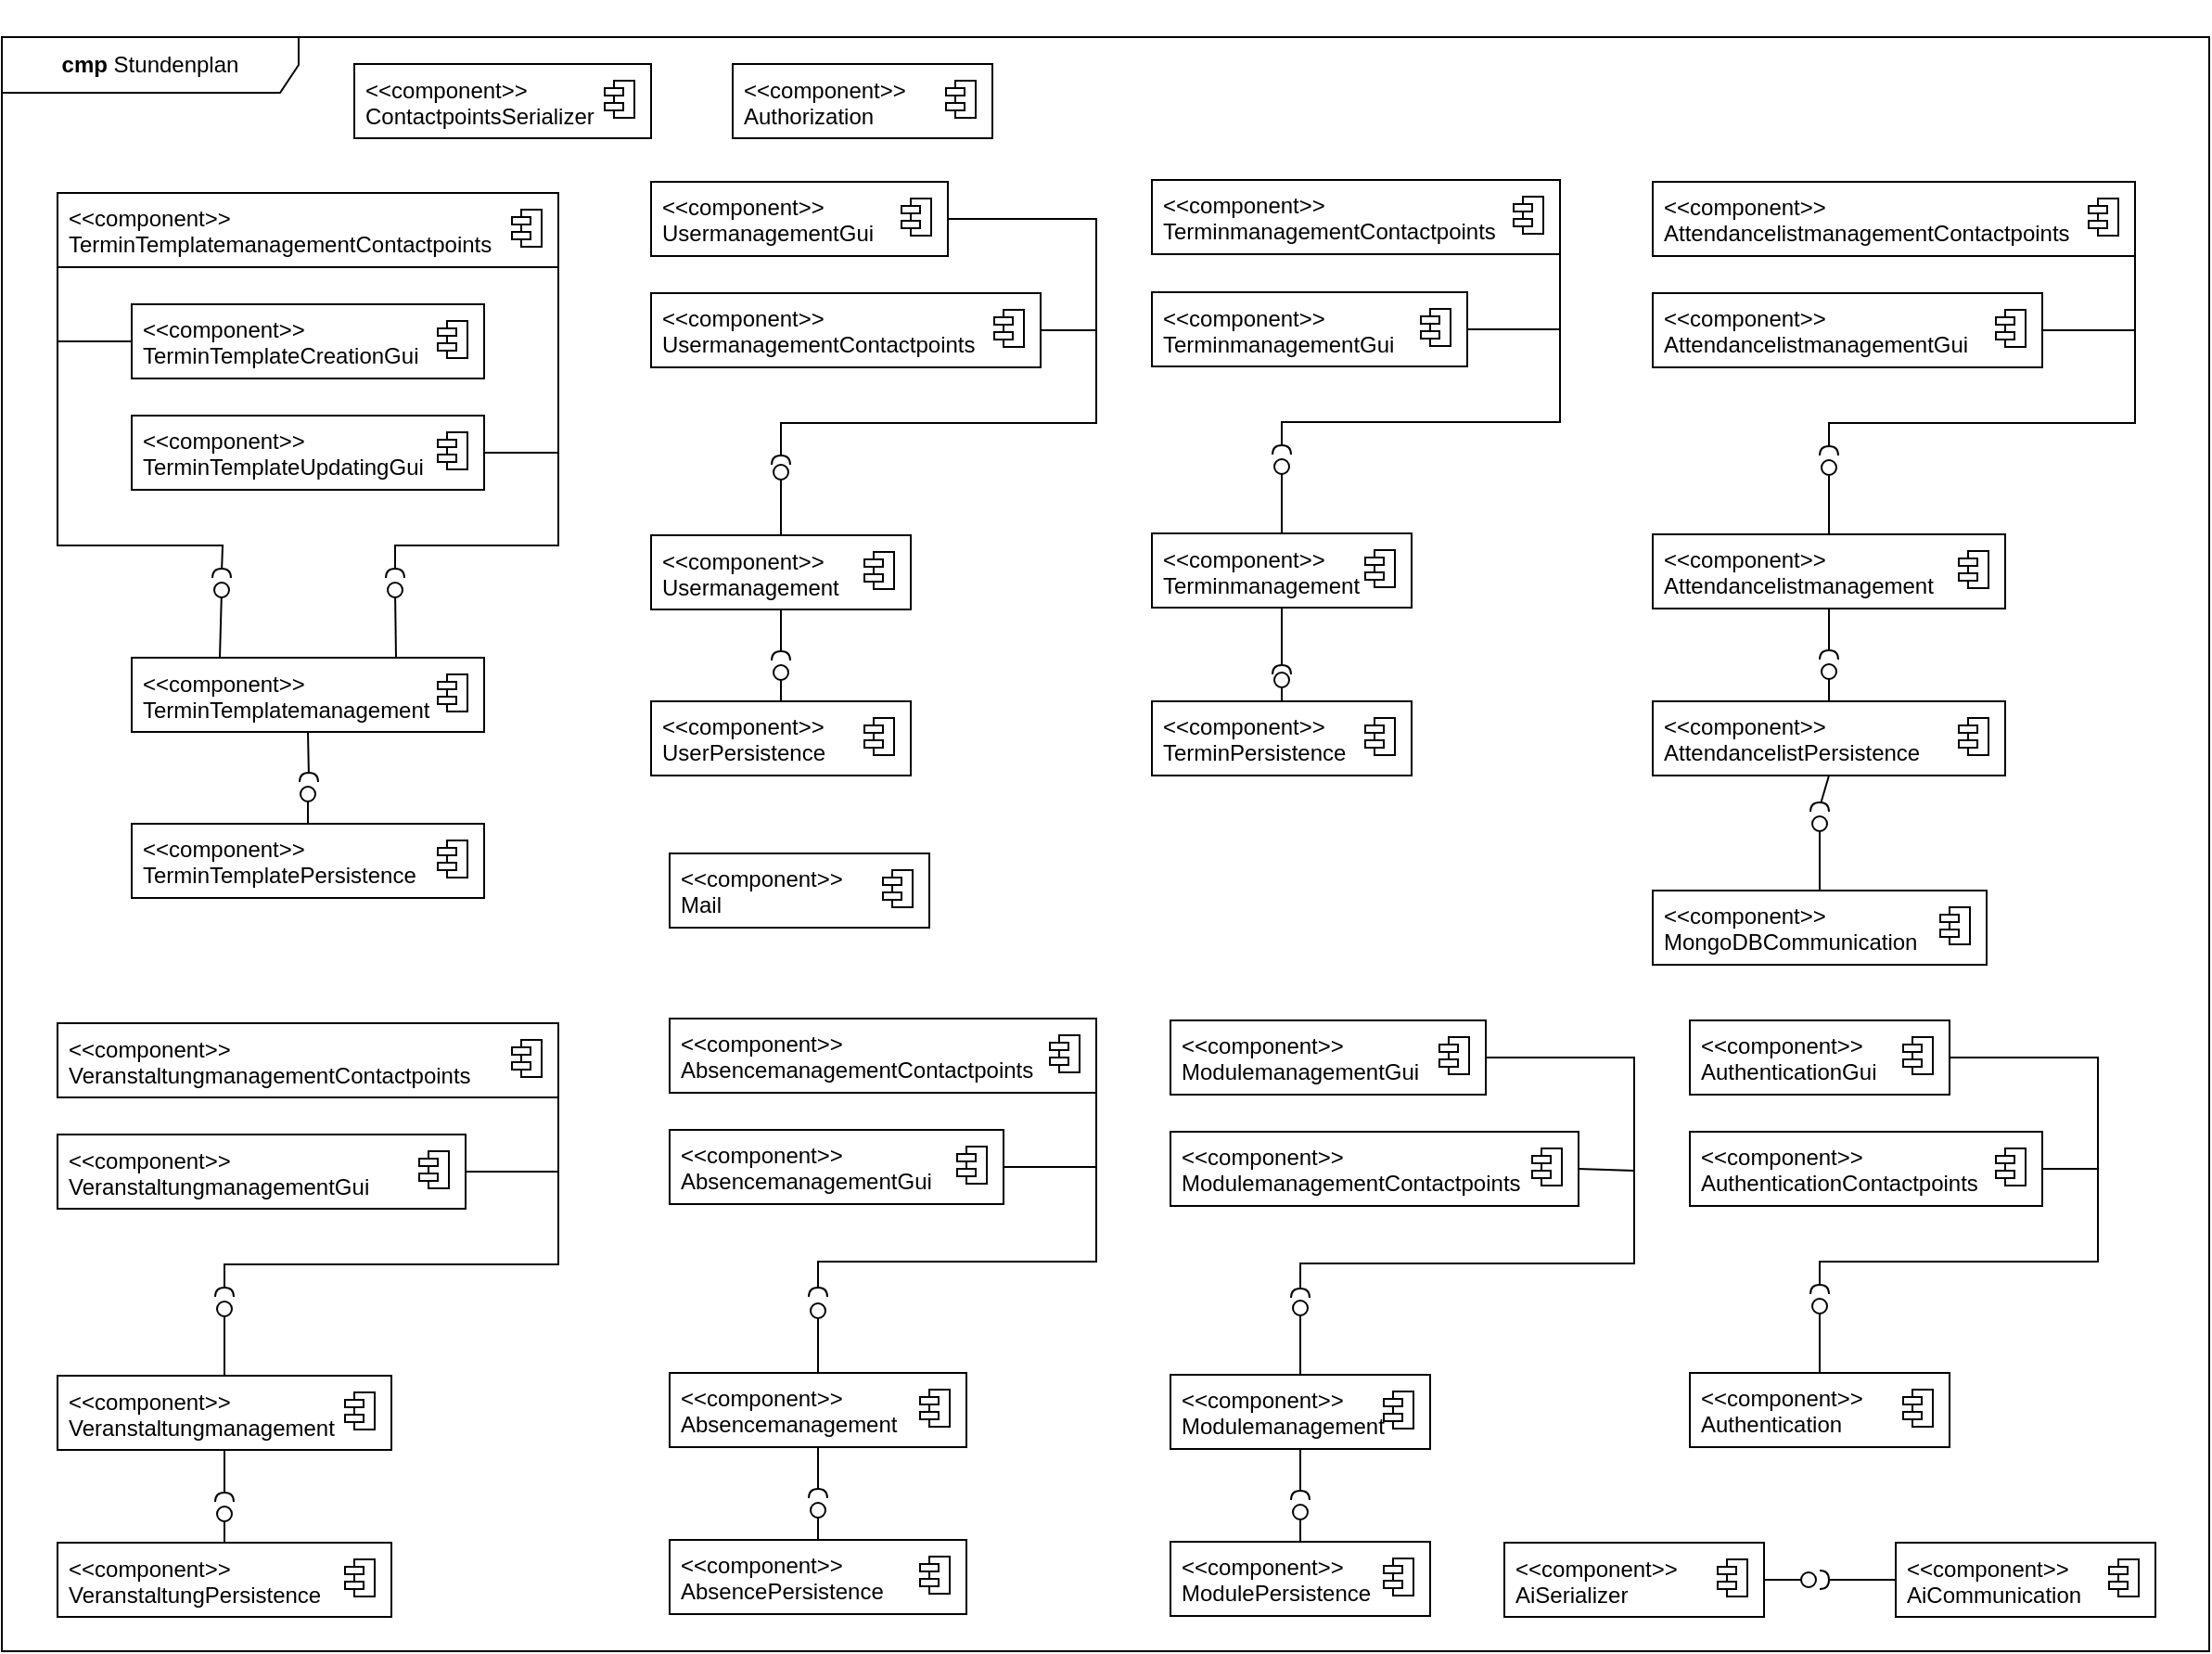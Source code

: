 <mxfile version="24.4.13" type="device">
  <diagram name="Seite-1" id="3kbpfofDCSqLdcC_0jWb">
    <mxGraphModel dx="1514" dy="857" grid="1" gridSize="10" guides="1" tooltips="1" connect="1" arrows="1" fold="1" page="1" pageScale="1" pageWidth="827" pageHeight="1169" math="0" shadow="0">
      <root>
        <mxCell id="0" />
        <mxCell id="1" parent="0" />
        <mxCell id="shifs2Kozp3Mtdg8H0QK-1" value="&lt;b&gt;cmp&lt;/b&gt; Stundenplan" style="shape=umlFrame;whiteSpace=wrap;html=1;pointerEvents=0;recursiveResize=0;container=1;collapsible=0;width=160;" parent="1" vertex="1">
          <mxGeometry x="20" y="20" width="1190" height="870" as="geometry" />
        </mxCell>
        <mxCell id="shifs2Kozp3Mtdg8H0QK-203" value="" style="endArrow=none;html=1;rounded=0;align=center;verticalAlign=top;endFill=0;labelBackgroundColor=none;endSize=2;exitX=0.5;exitY=1;exitDx=0;exitDy=0;" parent="shifs2Kozp3Mtdg8H0QK-1" target="shifs2Kozp3Mtdg8H0QK-204" edge="1" source="shifs2Kozp3Mtdg8H0QK-115">
          <mxGeometry relative="1" as="geometry">
            <mxPoint x="1400" y="846.5" as="sourcePoint" />
          </mxGeometry>
        </mxCell>
        <mxCell id="shifs2Kozp3Mtdg8H0QK-264" value="" style="group" parent="shifs2Kozp3Mtdg8H0QK-1" vertex="1" connectable="0">
          <mxGeometry x="810" y="811.5" width="351" height="40" as="geometry" />
        </mxCell>
        <mxCell id="shifs2Kozp3Mtdg8H0QK-108" value="" style="fontStyle=1;align=center;verticalAlign=top;childLayout=stackLayout;horizontal=1;horizontalStack=0;resizeParent=1;resizeParentMax=0;resizeLast=0;marginBottom=0;" parent="shifs2Kozp3Mtdg8H0QK-264" vertex="1">
          <mxGeometry x="211" width="140" height="40" as="geometry" />
        </mxCell>
        <mxCell id="shifs2Kozp3Mtdg8H0QK-109" value="&amp;lt;&amp;lt;component&amp;gt;&amp;gt;&lt;div&gt;AiCommunication&lt;/div&gt;" style="html=1;align=left;spacingLeft=4;verticalAlign=top;strokeColor=none;fillColor=none;whiteSpace=wrap;" parent="shifs2Kozp3Mtdg8H0QK-108" vertex="1">
          <mxGeometry width="140" height="40" as="geometry" />
        </mxCell>
        <mxCell id="shifs2Kozp3Mtdg8H0QK-110" value="" style="shape=module;jettyWidth=10;jettyHeight=4;" parent="shifs2Kozp3Mtdg8H0QK-109" vertex="1">
          <mxGeometry x="1" width="16" height="20" relative="1" as="geometry">
            <mxPoint x="-25" y="9" as="offset" />
          </mxGeometry>
        </mxCell>
        <mxCell id="shifs2Kozp3Mtdg8H0QK-105" value="" style="fontStyle=1;align=center;verticalAlign=top;childLayout=stackLayout;horizontal=1;horizontalStack=0;resizeParent=1;resizeParentMax=0;resizeLast=0;marginBottom=0;" parent="shifs2Kozp3Mtdg8H0QK-264" vertex="1">
          <mxGeometry width="140" height="40" as="geometry" />
        </mxCell>
        <mxCell id="shifs2Kozp3Mtdg8H0QK-106" value="&amp;lt;&amp;lt;component&amp;gt;&amp;gt;&lt;div&gt;AiSerializer&lt;/div&gt;" style="html=1;align=left;spacingLeft=4;verticalAlign=top;strokeColor=none;fillColor=none;whiteSpace=wrap;" parent="shifs2Kozp3Mtdg8H0QK-105" vertex="1">
          <mxGeometry width="140" height="40" as="geometry" />
        </mxCell>
        <mxCell id="shifs2Kozp3Mtdg8H0QK-107" value="" style="shape=module;jettyWidth=10;jettyHeight=4;" parent="shifs2Kozp3Mtdg8H0QK-106" vertex="1">
          <mxGeometry x="1" width="16" height="20" relative="1" as="geometry">
            <mxPoint x="-25" y="9" as="offset" />
          </mxGeometry>
        </mxCell>
        <mxCell id="shifs2Kozp3Mtdg8H0QK-193" value="" style="endArrow=none;html=1;rounded=0;align=center;verticalAlign=top;endFill=0;labelBackgroundColor=none;endSize=2;exitX=0;exitY=0.5;exitDx=0;exitDy=0;" parent="shifs2Kozp3Mtdg8H0QK-264" source="shifs2Kozp3Mtdg8H0QK-109" target="shifs2Kozp3Mtdg8H0QK-194" edge="1">
          <mxGeometry relative="1" as="geometry">
            <mxPoint x="410" y="576.5" as="sourcePoint" />
          </mxGeometry>
        </mxCell>
        <mxCell id="shifs2Kozp3Mtdg8H0QK-194" value="" style="shape=requiredInterface;html=1;fontSize=11;align=center;fillColor=none;points=[];aspect=fixed;resizable=0;verticalAlign=bottom;labelPosition=center;verticalLabelPosition=top;flipH=1;rotation=-180;" parent="shifs2Kozp3Mtdg8H0QK-264" vertex="1">
          <mxGeometry x="170" y="15" width="5" height="10" as="geometry" />
        </mxCell>
        <mxCell id="shifs2Kozp3Mtdg8H0QK-238" value="" style="endArrow=none;html=1;rounded=0;align=center;verticalAlign=top;endFill=0;labelBackgroundColor=none;endSize=2;exitX=1;exitY=0.5;exitDx=0;exitDy=0;" parent="shifs2Kozp3Mtdg8H0QK-264" source="shifs2Kozp3Mtdg8H0QK-106" target="shifs2Kozp3Mtdg8H0QK-239" edge="1">
          <mxGeometry relative="1" as="geometry">
            <mxPoint x="373.5" y="210" as="sourcePoint" />
          </mxGeometry>
        </mxCell>
        <mxCell id="shifs2Kozp3Mtdg8H0QK-239" value="" style="ellipse;html=1;fontSize=11;align=center;fillColor=none;points=[];aspect=fixed;resizable=0;verticalAlign=bottom;labelPosition=center;verticalLabelPosition=top;flipH=1;" parent="shifs2Kozp3Mtdg8H0QK-264" vertex="1">
          <mxGeometry x="160" y="16" width="8" height="8" as="geometry" />
        </mxCell>
        <mxCell id="shifs2Kozp3Mtdg8H0QK-303" value="" style="group" parent="shifs2Kozp3Mtdg8H0QK-1" vertex="1" connectable="0">
          <mxGeometry x="850" y="37.5" width="300" height="360.5" as="geometry" />
        </mxCell>
        <mxCell id="shifs2Kozp3Mtdg8H0QK-266" value="" style="group" parent="shifs2Kozp3Mtdg8H0QK-303" vertex="1" connectable="0">
          <mxGeometry x="40" width="260" height="360.5" as="geometry" />
        </mxCell>
        <mxCell id="shifs2Kozp3Mtdg8H0QK-262" value="" style="group" parent="shifs2Kozp3Mtdg8H0QK-266" vertex="1" connectable="0">
          <mxGeometry y="40.5" width="260" height="320" as="geometry" />
        </mxCell>
        <mxCell id="shifs2Kozp3Mtdg8H0QK-23" value="" style="fontStyle=1;align=center;verticalAlign=top;childLayout=stackLayout;horizontal=1;horizontalStack=0;resizeParent=1;resizeParentMax=0;resizeLast=0;marginBottom=0;" parent="shifs2Kozp3Mtdg8H0QK-262" vertex="1">
          <mxGeometry y="190" width="190" height="40" as="geometry" />
        </mxCell>
        <mxCell id="shifs2Kozp3Mtdg8H0QK-24" value="&amp;lt;&amp;lt;component&amp;gt;&amp;gt;&lt;div&gt;Attendancelistmanagement&lt;/div&gt;" style="html=1;align=left;spacingLeft=4;verticalAlign=top;strokeColor=none;fillColor=none;whiteSpace=wrap;" parent="shifs2Kozp3Mtdg8H0QK-23" vertex="1">
          <mxGeometry width="190" height="40" as="geometry" />
        </mxCell>
        <mxCell id="shifs2Kozp3Mtdg8H0QK-25" value="" style="shape=module;jettyWidth=10;jettyHeight=4;" parent="shifs2Kozp3Mtdg8H0QK-24" vertex="1">
          <mxGeometry x="1" width="16" height="20" relative="1" as="geometry">
            <mxPoint x="-25" y="9" as="offset" />
          </mxGeometry>
        </mxCell>
        <mxCell id="shifs2Kozp3Mtdg8H0QK-50" value="" style="fontStyle=1;align=center;verticalAlign=top;childLayout=stackLayout;horizontal=1;horizontalStack=0;resizeParent=1;resizeParentMax=0;resizeLast=0;marginBottom=0;" parent="shifs2Kozp3Mtdg8H0QK-262" vertex="1">
          <mxGeometry y="60" width="210" height="40" as="geometry" />
        </mxCell>
        <mxCell id="shifs2Kozp3Mtdg8H0QK-51" value="&amp;lt;&amp;lt;component&amp;gt;&amp;gt;&lt;div&gt;AttendancelistmanagementGui&lt;br&gt;&lt;/div&gt;" style="html=1;align=left;spacingLeft=4;verticalAlign=top;strokeColor=none;fillColor=none;whiteSpace=wrap;" parent="shifs2Kozp3Mtdg8H0QK-50" vertex="1">
          <mxGeometry width="210" height="40" as="geometry" />
        </mxCell>
        <mxCell id="shifs2Kozp3Mtdg8H0QK-52" value="" style="shape=module;jettyWidth=10;jettyHeight=4;" parent="shifs2Kozp3Mtdg8H0QK-51" vertex="1">
          <mxGeometry x="1" width="16" height="20" relative="1" as="geometry">
            <mxPoint x="-25" y="9" as="offset" />
          </mxGeometry>
        </mxCell>
        <mxCell id="shifs2Kozp3Mtdg8H0QK-135" value="" style="fontStyle=1;align=center;verticalAlign=top;childLayout=stackLayout;horizontal=1;horizontalStack=0;resizeParent=1;resizeParentMax=0;resizeLast=0;marginBottom=0;" parent="shifs2Kozp3Mtdg8H0QK-262" vertex="1">
          <mxGeometry width="260" height="40" as="geometry" />
        </mxCell>
        <mxCell id="shifs2Kozp3Mtdg8H0QK-136" value="&amp;lt;&amp;lt;component&amp;gt;&amp;gt;&lt;div&gt;AttendancelistmanagementContactpoints&lt;br&gt;&lt;/div&gt;" style="html=1;align=left;spacingLeft=4;verticalAlign=top;strokeColor=none;fillColor=none;whiteSpace=wrap;" parent="shifs2Kozp3Mtdg8H0QK-135" vertex="1">
          <mxGeometry width="260" height="40" as="geometry" />
        </mxCell>
        <mxCell id="shifs2Kozp3Mtdg8H0QK-137" value="" style="shape=module;jettyWidth=10;jettyHeight=4;" parent="shifs2Kozp3Mtdg8H0QK-136" vertex="1">
          <mxGeometry x="1" width="16" height="20" relative="1" as="geometry">
            <mxPoint x="-25" y="9" as="offset" />
          </mxGeometry>
        </mxCell>
        <mxCell id="shifs2Kozp3Mtdg8H0QK-114" value="" style="fontStyle=1;align=center;verticalAlign=top;childLayout=stackLayout;horizontal=1;horizontalStack=0;resizeParent=1;resizeParentMax=0;resizeLast=0;marginBottom=0;" parent="shifs2Kozp3Mtdg8H0QK-262" vertex="1">
          <mxGeometry y="280" width="190" height="40" as="geometry" />
        </mxCell>
        <mxCell id="shifs2Kozp3Mtdg8H0QK-115" value="&amp;lt;&amp;lt;component&amp;gt;&amp;gt;&lt;br&gt;&lt;div&gt;&lt;span style=&quot;background-color: initial;&quot;&gt;Attendancelist&lt;/span&gt;Persistence&lt;br&gt;&lt;/div&gt;" style="html=1;align=left;spacingLeft=4;verticalAlign=top;strokeColor=none;fillColor=none;whiteSpace=wrap;" parent="shifs2Kozp3Mtdg8H0QK-114" vertex="1">
          <mxGeometry width="190" height="40" as="geometry" />
        </mxCell>
        <mxCell id="shifs2Kozp3Mtdg8H0QK-116" value="" style="shape=module;jettyWidth=10;jettyHeight=4;" parent="shifs2Kozp3Mtdg8H0QK-115" vertex="1">
          <mxGeometry x="1" width="16" height="20" relative="1" as="geometry">
            <mxPoint x="-25" y="9" as="offset" />
          </mxGeometry>
        </mxCell>
        <mxCell id="shifs2Kozp3Mtdg8H0QK-181" value="" style="endArrow=none;html=1;rounded=0;align=center;verticalAlign=top;endFill=0;labelBackgroundColor=none;endSize=2;exitX=1;exitY=1;exitDx=0;exitDy=0;" parent="shifs2Kozp3Mtdg8H0QK-262" source="shifs2Kozp3Mtdg8H0QK-136" target="shifs2Kozp3Mtdg8H0QK-182" edge="1">
          <mxGeometry relative="1" as="geometry">
            <mxPoint x="435" y="180" as="sourcePoint" />
            <Array as="points">
              <mxPoint x="260" y="130" />
              <mxPoint x="95" y="130" />
            </Array>
          </mxGeometry>
        </mxCell>
        <mxCell id="shifs2Kozp3Mtdg8H0QK-182" value="" style="shape=requiredInterface;html=1;fontSize=11;align=center;fillColor=none;points=[];aspect=fixed;resizable=0;verticalAlign=bottom;labelPosition=center;verticalLabelPosition=top;flipH=1;rotation=90;" parent="shifs2Kozp3Mtdg8H0QK-262" vertex="1">
          <mxGeometry x="92.5" y="140" width="5" height="10" as="geometry" />
        </mxCell>
        <mxCell id="shifs2Kozp3Mtdg8H0QK-183" value="" style="endArrow=none;html=1;rounded=0;align=center;verticalAlign=top;endFill=0;labelBackgroundColor=none;endSize=2;exitX=1;exitY=0.5;exitDx=0;exitDy=0;" parent="shifs2Kozp3Mtdg8H0QK-262" source="shifs2Kozp3Mtdg8H0QK-51" edge="1">
          <mxGeometry relative="1" as="geometry">
            <mxPoint x="445" y="190" as="sourcePoint" />
            <mxPoint x="260" y="80" as="targetPoint" />
          </mxGeometry>
        </mxCell>
        <mxCell id="shifs2Kozp3Mtdg8H0QK-185" value="" style="endArrow=none;html=1;rounded=0;align=center;verticalAlign=top;endFill=0;labelBackgroundColor=none;endSize=2;exitX=0.5;exitY=1;exitDx=0;exitDy=0;" parent="shifs2Kozp3Mtdg8H0QK-262" source="shifs2Kozp3Mtdg8H0QK-24" target="shifs2Kozp3Mtdg8H0QK-186" edge="1">
          <mxGeometry relative="1" as="geometry">
            <mxPoint x="455" y="200" as="sourcePoint" />
          </mxGeometry>
        </mxCell>
        <mxCell id="shifs2Kozp3Mtdg8H0QK-186" value="" style="shape=requiredInterface;html=1;fontSize=11;align=center;fillColor=none;points=[];aspect=fixed;resizable=0;verticalAlign=bottom;labelPosition=center;verticalLabelPosition=top;flipH=1;rotation=90;" parent="shifs2Kozp3Mtdg8H0QK-262" vertex="1">
          <mxGeometry x="92.5" y="250" width="5" height="10" as="geometry" />
        </mxCell>
        <mxCell id="shifs2Kozp3Mtdg8H0QK-230" value="" style="endArrow=none;html=1;rounded=0;align=center;verticalAlign=top;endFill=0;labelBackgroundColor=none;endSize=2;exitX=0.5;exitY=0;exitDx=0;exitDy=0;" parent="shifs2Kozp3Mtdg8H0QK-262" source="shifs2Kozp3Mtdg8H0QK-24" target="shifs2Kozp3Mtdg8H0QK-231" edge="1">
          <mxGeometry relative="1" as="geometry">
            <mxPoint x="413.5" y="50" as="sourcePoint" />
          </mxGeometry>
        </mxCell>
        <mxCell id="shifs2Kozp3Mtdg8H0QK-231" value="" style="ellipse;html=1;fontSize=11;align=center;fillColor=none;points=[];aspect=fixed;resizable=0;verticalAlign=bottom;labelPosition=center;verticalLabelPosition=top;flipH=1;" parent="shifs2Kozp3Mtdg8H0QK-262" vertex="1">
          <mxGeometry x="91" y="150" width="8" height="8" as="geometry" />
        </mxCell>
        <mxCell id="shifs2Kozp3Mtdg8H0QK-232" value="" style="endArrow=none;html=1;rounded=0;align=center;verticalAlign=top;endFill=0;labelBackgroundColor=none;endSize=2;exitX=0.5;exitY=0;exitDx=0;exitDy=0;" parent="shifs2Kozp3Mtdg8H0QK-262" source="shifs2Kozp3Mtdg8H0QK-115" target="shifs2Kozp3Mtdg8H0QK-233" edge="1">
          <mxGeometry relative="1" as="geometry">
            <mxPoint x="423.5" y="60" as="sourcePoint" />
          </mxGeometry>
        </mxCell>
        <mxCell id="shifs2Kozp3Mtdg8H0QK-233" value="" style="ellipse;html=1;fontSize=11;align=center;fillColor=none;points=[];aspect=fixed;resizable=0;verticalAlign=bottom;labelPosition=center;verticalLabelPosition=top;flipH=1;" parent="shifs2Kozp3Mtdg8H0QK-262" vertex="1">
          <mxGeometry x="91" y="260" width="8" height="8" as="geometry" />
        </mxCell>
        <mxCell id="shifs2Kozp3Mtdg8H0QK-304" value="" style="group" parent="shifs2Kozp3Mtdg8H0QK-1" vertex="1" connectable="0">
          <mxGeometry x="30" y="50" width="270" height="414" as="geometry" />
        </mxCell>
        <mxCell id="shifs2Kozp3Mtdg8H0QK-255" value="" style="group" parent="shifs2Kozp3Mtdg8H0QK-304" vertex="1" connectable="0">
          <mxGeometry y="34" width="270" height="380" as="geometry" />
        </mxCell>
        <mxCell id="shifs2Kozp3Mtdg8H0QK-77" value="" style="fontStyle=1;align=center;verticalAlign=top;childLayout=stackLayout;horizontal=1;horizontalStack=0;resizeParent=1;resizeParentMax=0;resizeLast=0;marginBottom=0;" parent="shifs2Kozp3Mtdg8H0QK-255" vertex="1">
          <mxGeometry x="40" y="60" width="190" height="40" as="geometry" />
        </mxCell>
        <mxCell id="shifs2Kozp3Mtdg8H0QK-78" value="&amp;lt;&amp;lt;component&amp;gt;&amp;gt;&lt;div&gt;TerminTemplateCreationGui&lt;/div&gt;" style="html=1;align=left;spacingLeft=4;verticalAlign=top;strokeColor=none;fillColor=none;whiteSpace=wrap;" parent="shifs2Kozp3Mtdg8H0QK-77" vertex="1">
          <mxGeometry width="190" height="40" as="geometry" />
        </mxCell>
        <mxCell id="shifs2Kozp3Mtdg8H0QK-79" value="" style="shape=module;jettyWidth=10;jettyHeight=4;" parent="shifs2Kozp3Mtdg8H0QK-78" vertex="1">
          <mxGeometry x="1" width="16" height="20" relative="1" as="geometry">
            <mxPoint x="-25" y="9" as="offset" />
          </mxGeometry>
        </mxCell>
        <mxCell id="shifs2Kozp3Mtdg8H0QK-74" value="" style="fontStyle=1;align=center;verticalAlign=top;childLayout=stackLayout;horizontal=1;horizontalStack=0;resizeParent=1;resizeParentMax=0;resizeLast=0;marginBottom=0;" parent="shifs2Kozp3Mtdg8H0QK-255" vertex="1">
          <mxGeometry x="40" y="250.5" width="190" height="40" as="geometry" />
        </mxCell>
        <mxCell id="shifs2Kozp3Mtdg8H0QK-75" value="&amp;lt;&amp;lt;component&amp;gt;&amp;gt;&lt;div&gt;TerminTemplatemanagement&lt;/div&gt;" style="html=1;align=left;spacingLeft=4;verticalAlign=top;strokeColor=none;fillColor=none;whiteSpace=wrap;" parent="shifs2Kozp3Mtdg8H0QK-74" vertex="1">
          <mxGeometry width="190" height="40" as="geometry" />
        </mxCell>
        <mxCell id="shifs2Kozp3Mtdg8H0QK-76" value="" style="shape=module;jettyWidth=10;jettyHeight=4;" parent="shifs2Kozp3Mtdg8H0QK-75" vertex="1">
          <mxGeometry x="1" width="16" height="20" relative="1" as="geometry">
            <mxPoint x="-25" y="9" as="offset" />
          </mxGeometry>
        </mxCell>
        <mxCell id="shifs2Kozp3Mtdg8H0QK-71" value="" style="fontStyle=1;align=center;verticalAlign=top;childLayout=stackLayout;horizontal=1;horizontalStack=0;resizeParent=1;resizeParentMax=0;resizeLast=0;marginBottom=0;" parent="shifs2Kozp3Mtdg8H0QK-255" vertex="1">
          <mxGeometry x="40" y="120" width="190" height="40" as="geometry" />
        </mxCell>
        <mxCell id="shifs2Kozp3Mtdg8H0QK-72" value="&amp;lt;&amp;lt;component&amp;gt;&amp;gt;&lt;div&gt;TerminTemplateUpdatingGui&lt;/div&gt;" style="html=1;align=left;spacingLeft=4;verticalAlign=top;strokeColor=none;fillColor=none;whiteSpace=wrap;" parent="shifs2Kozp3Mtdg8H0QK-71" vertex="1">
          <mxGeometry width="190" height="40" as="geometry" />
        </mxCell>
        <mxCell id="shifs2Kozp3Mtdg8H0QK-73" value="" style="shape=module;jettyWidth=10;jettyHeight=4;" parent="shifs2Kozp3Mtdg8H0QK-72" vertex="1">
          <mxGeometry x="1" width="16" height="20" relative="1" as="geometry">
            <mxPoint x="-25" y="9" as="offset" />
          </mxGeometry>
        </mxCell>
        <mxCell id="shifs2Kozp3Mtdg8H0QK-68" value="" style="fontStyle=1;align=center;verticalAlign=top;childLayout=stackLayout;horizontal=1;horizontalStack=0;resizeParent=1;resizeParentMax=0;resizeLast=0;marginBottom=0;" parent="shifs2Kozp3Mtdg8H0QK-255" vertex="1">
          <mxGeometry width="270" height="40" as="geometry" />
        </mxCell>
        <mxCell id="shifs2Kozp3Mtdg8H0QK-69" value="&amp;lt;&amp;lt;component&amp;gt;&amp;gt;&lt;div&gt;TerminTemplatemanagementContactpoints&lt;/div&gt;" style="html=1;align=left;spacingLeft=4;verticalAlign=top;strokeColor=none;fillColor=none;whiteSpace=wrap;" parent="shifs2Kozp3Mtdg8H0QK-68" vertex="1">
          <mxGeometry width="270" height="40" as="geometry" />
        </mxCell>
        <mxCell id="shifs2Kozp3Mtdg8H0QK-70" value="" style="shape=module;jettyWidth=10;jettyHeight=4;" parent="shifs2Kozp3Mtdg8H0QK-69" vertex="1">
          <mxGeometry x="1" width="16" height="20" relative="1" as="geometry">
            <mxPoint x="-25" y="9" as="offset" />
          </mxGeometry>
        </mxCell>
        <mxCell id="shifs2Kozp3Mtdg8H0QK-117" value="" style="fontStyle=1;align=center;verticalAlign=top;childLayout=stackLayout;horizontal=1;horizontalStack=0;resizeParent=1;resizeParentMax=0;resizeLast=0;marginBottom=0;" parent="shifs2Kozp3Mtdg8H0QK-255" vertex="1">
          <mxGeometry x="40" y="340" width="190" height="40" as="geometry" />
        </mxCell>
        <mxCell id="shifs2Kozp3Mtdg8H0QK-118" value="&amp;lt;&amp;lt;component&amp;gt;&amp;gt;&lt;div&gt;TerminTemplatePersistence&lt;/div&gt;" style="html=1;align=left;spacingLeft=4;verticalAlign=top;strokeColor=none;fillColor=none;whiteSpace=wrap;" parent="shifs2Kozp3Mtdg8H0QK-117" vertex="1">
          <mxGeometry width="190" height="40" as="geometry" />
        </mxCell>
        <mxCell id="shifs2Kozp3Mtdg8H0QK-119" value="" style="shape=module;jettyWidth=10;jettyHeight=4;" parent="shifs2Kozp3Mtdg8H0QK-118" vertex="1">
          <mxGeometry x="1" width="16" height="20" relative="1" as="geometry">
            <mxPoint x="-25" y="9" as="offset" />
          </mxGeometry>
        </mxCell>
        <mxCell id="shifs2Kozp3Mtdg8H0QK-159" value="" style="endArrow=none;html=1;rounded=0;align=center;verticalAlign=top;endFill=0;labelBackgroundColor=none;endSize=2;exitX=0;exitY=1;exitDx=0;exitDy=0;" parent="shifs2Kozp3Mtdg8H0QK-255" source="shifs2Kozp3Mtdg8H0QK-69" target="shifs2Kozp3Mtdg8H0QK-160" edge="1">
          <mxGeometry relative="1" as="geometry">
            <mxPoint x="45" y="390" as="sourcePoint" />
            <Array as="points">
              <mxPoint y="190" />
              <mxPoint x="89" y="190" />
            </Array>
          </mxGeometry>
        </mxCell>
        <mxCell id="shifs2Kozp3Mtdg8H0QK-160" value="" style="shape=requiredInterface;html=1;fontSize=11;align=center;fillColor=none;points=[];aspect=fixed;resizable=0;verticalAlign=bottom;labelPosition=center;verticalLabelPosition=top;flipH=1;rotation=90;" parent="shifs2Kozp3Mtdg8H0QK-255" vertex="1">
          <mxGeometry x="86" y="200" width="5" height="10" as="geometry" />
        </mxCell>
        <mxCell id="shifs2Kozp3Mtdg8H0QK-161" value="" style="endArrow=none;html=1;rounded=0;align=center;verticalAlign=top;endFill=0;labelBackgroundColor=none;endSize=2;exitX=1;exitY=1;exitDx=0;exitDy=0;" parent="shifs2Kozp3Mtdg8H0QK-255" source="shifs2Kozp3Mtdg8H0QK-69" target="shifs2Kozp3Mtdg8H0QK-162" edge="1">
          <mxGeometry relative="1" as="geometry">
            <mxPoint x="55" y="400" as="sourcePoint" />
            <Array as="points">
              <mxPoint x="270" y="190" />
              <mxPoint x="182" y="190" />
            </Array>
          </mxGeometry>
        </mxCell>
        <mxCell id="shifs2Kozp3Mtdg8H0QK-162" value="" style="shape=requiredInterface;html=1;fontSize=11;align=center;fillColor=none;points=[];aspect=fixed;resizable=0;verticalAlign=bottom;labelPosition=center;verticalLabelPosition=top;flipH=1;rotation=90;" parent="shifs2Kozp3Mtdg8H0QK-255" vertex="1">
          <mxGeometry x="179.5" y="200" width="5" height="10" as="geometry" />
        </mxCell>
        <mxCell id="shifs2Kozp3Mtdg8H0QK-163" value="" style="endArrow=none;html=1;rounded=0;align=center;verticalAlign=top;endFill=0;labelBackgroundColor=none;endSize=2;exitX=0;exitY=0.5;exitDx=0;exitDy=0;" parent="shifs2Kozp3Mtdg8H0QK-255" source="shifs2Kozp3Mtdg8H0QK-78" edge="1">
          <mxGeometry relative="1" as="geometry">
            <mxPoint x="65" y="410" as="sourcePoint" />
            <mxPoint y="80" as="targetPoint" />
          </mxGeometry>
        </mxCell>
        <mxCell id="shifs2Kozp3Mtdg8H0QK-165" value="" style="endArrow=none;html=1;rounded=0;align=center;verticalAlign=top;endFill=0;labelBackgroundColor=none;endSize=2;exitX=1;exitY=0.5;exitDx=0;exitDy=0;" parent="shifs2Kozp3Mtdg8H0QK-255" source="shifs2Kozp3Mtdg8H0QK-72" edge="1">
          <mxGeometry relative="1" as="geometry">
            <mxPoint x="75" y="420" as="sourcePoint" />
            <mxPoint x="270" y="140" as="targetPoint" />
          </mxGeometry>
        </mxCell>
        <mxCell id="shifs2Kozp3Mtdg8H0QK-167" value="" style="endArrow=none;html=1;rounded=0;align=center;verticalAlign=top;endFill=0;labelBackgroundColor=none;endSize=2;exitX=0.5;exitY=1;exitDx=0;exitDy=0;" parent="shifs2Kozp3Mtdg8H0QK-255" source="shifs2Kozp3Mtdg8H0QK-75" target="shifs2Kozp3Mtdg8H0QK-168" edge="1">
          <mxGeometry relative="1" as="geometry">
            <mxPoint x="85" y="430" as="sourcePoint" />
          </mxGeometry>
        </mxCell>
        <mxCell id="shifs2Kozp3Mtdg8H0QK-168" value="" style="shape=requiredInterface;html=1;fontSize=11;align=center;fillColor=none;points=[];aspect=fixed;resizable=0;verticalAlign=bottom;labelPosition=center;verticalLabelPosition=top;flipH=1;rotation=90;" parent="shifs2Kozp3Mtdg8H0QK-255" vertex="1">
          <mxGeometry x="133" y="310" width="5" height="10" as="geometry" />
        </mxCell>
        <mxCell id="shifs2Kozp3Mtdg8H0QK-216" value="" style="endArrow=none;html=1;rounded=0;align=center;verticalAlign=top;endFill=0;labelBackgroundColor=none;endSize=2;exitX=0.25;exitY=0;exitDx=0;exitDy=0;" parent="shifs2Kozp3Mtdg8H0QK-255" source="shifs2Kozp3Mtdg8H0QK-75" target="shifs2Kozp3Mtdg8H0QK-217" edge="1">
          <mxGeometry relative="1" as="geometry">
            <mxPoint x="34" y="675" as="sourcePoint" />
          </mxGeometry>
        </mxCell>
        <mxCell id="shifs2Kozp3Mtdg8H0QK-217" value="" style="ellipse;html=1;fontSize=11;align=center;fillColor=none;points=[];aspect=fixed;resizable=0;verticalAlign=bottom;labelPosition=center;verticalLabelPosition=top;flipH=1;" parent="shifs2Kozp3Mtdg8H0QK-255" vertex="1">
          <mxGeometry x="84.5" y="210" width="8" height="8" as="geometry" />
        </mxCell>
        <mxCell id="shifs2Kozp3Mtdg8H0QK-218" value="" style="endArrow=none;html=1;rounded=0;align=center;verticalAlign=top;endFill=0;labelBackgroundColor=none;endSize=2;exitX=0.75;exitY=0;exitDx=0;exitDy=0;" parent="shifs2Kozp3Mtdg8H0QK-255" source="shifs2Kozp3Mtdg8H0QK-75" target="shifs2Kozp3Mtdg8H0QK-219" edge="1">
          <mxGeometry relative="1" as="geometry">
            <mxPoint x="44" y="685" as="sourcePoint" />
          </mxGeometry>
        </mxCell>
        <mxCell id="shifs2Kozp3Mtdg8H0QK-219" value="" style="ellipse;html=1;fontSize=11;align=center;fillColor=none;points=[];aspect=fixed;resizable=0;verticalAlign=bottom;labelPosition=center;verticalLabelPosition=top;flipH=1;" parent="shifs2Kozp3Mtdg8H0QK-255" vertex="1">
          <mxGeometry x="178" y="210" width="8" height="8" as="geometry" />
        </mxCell>
        <mxCell id="shifs2Kozp3Mtdg8H0QK-220" value="" style="endArrow=none;html=1;rounded=0;align=center;verticalAlign=top;endFill=0;labelBackgroundColor=none;endSize=2;exitX=0.5;exitY=0;exitDx=0;exitDy=0;" parent="shifs2Kozp3Mtdg8H0QK-255" source="shifs2Kozp3Mtdg8H0QK-118" target="shifs2Kozp3Mtdg8H0QK-221" edge="1">
          <mxGeometry relative="1" as="geometry">
            <mxPoint x="54" y="695" as="sourcePoint" />
          </mxGeometry>
        </mxCell>
        <mxCell id="shifs2Kozp3Mtdg8H0QK-221" value="" style="ellipse;html=1;fontSize=11;align=center;fillColor=none;points=[];aspect=fixed;resizable=0;verticalAlign=bottom;labelPosition=center;verticalLabelPosition=top;flipH=1;" parent="shifs2Kozp3Mtdg8H0QK-255" vertex="1">
          <mxGeometry x="131" y="320" width="8" height="8" as="geometry" />
        </mxCell>
        <mxCell id="shifs2Kozp3Mtdg8H0QK-309" value="" style="group" parent="shifs2Kozp3Mtdg8H0QK-1" vertex="1" connectable="0">
          <mxGeometry x="890" y="420" width="180" height="80" as="geometry" />
        </mxCell>
        <mxCell id="shifs2Kozp3Mtdg8H0QK-86" value="" style="fontStyle=1;align=center;verticalAlign=top;childLayout=stackLayout;horizontal=1;horizontalStack=0;resizeParent=1;resizeParentMax=0;resizeLast=0;marginBottom=0;" parent="shifs2Kozp3Mtdg8H0QK-309" vertex="1">
          <mxGeometry y="40" width="180" height="40" as="geometry" />
        </mxCell>
        <mxCell id="shifs2Kozp3Mtdg8H0QK-87" value="&amp;lt;&amp;lt;component&amp;gt;&amp;gt;&lt;div&gt;MongoDBCommunication&lt;/div&gt;" style="html=1;align=left;spacingLeft=4;verticalAlign=top;strokeColor=none;fillColor=none;whiteSpace=wrap;" parent="shifs2Kozp3Mtdg8H0QK-86" vertex="1">
          <mxGeometry width="180" height="40" as="geometry" />
        </mxCell>
        <mxCell id="shifs2Kozp3Mtdg8H0QK-88" value="" style="shape=module;jettyWidth=10;jettyHeight=4;" parent="shifs2Kozp3Mtdg8H0QK-87" vertex="1">
          <mxGeometry x="1" width="16" height="20" relative="1" as="geometry">
            <mxPoint x="-25" y="9" as="offset" />
          </mxGeometry>
        </mxCell>
        <mxCell id="shifs2Kozp3Mtdg8H0QK-281" value="" style="ellipse;html=1;fontSize=11;align=center;fillColor=none;points=[];aspect=fixed;resizable=0;verticalAlign=bottom;labelPosition=center;verticalLabelPosition=top;flipH=1;" parent="shifs2Kozp3Mtdg8H0QK-309" vertex="1">
          <mxGeometry x="86" width="8" height="8" as="geometry" />
        </mxCell>
        <mxCell id="shifs2Kozp3Mtdg8H0QK-280" value="" style="endArrow=none;html=1;rounded=0;align=center;verticalAlign=top;endFill=0;labelBackgroundColor=none;endSize=2;exitX=0.5;exitY=0;exitDx=0;exitDy=0;" parent="shifs2Kozp3Mtdg8H0QK-309" source="shifs2Kozp3Mtdg8H0QK-87" target="shifs2Kozp3Mtdg8H0QK-281" edge="1">
          <mxGeometry relative="1" as="geometry">
            <mxPoint x="383.5" y="470" as="sourcePoint" />
          </mxGeometry>
        </mxCell>
        <mxCell id="shifs2Kozp3Mtdg8H0QK-204" value="" style="shape=requiredInterface;html=1;fontSize=11;align=center;fillColor=none;points=[];aspect=fixed;resizable=0;verticalAlign=bottom;labelPosition=center;verticalLabelPosition=top;flipH=1;rotation=90;" parent="shifs2Kozp3Mtdg8H0QK-309" vertex="1">
          <mxGeometry x="87.5" y="-10" width="5" height="10" as="geometry" />
        </mxCell>
        <mxCell id="shifs2Kozp3Mtdg8H0QK-310" value="" style="group" parent="shifs2Kozp3Mtdg8H0QK-1" vertex="1" connectable="0">
          <mxGeometry x="600" y="33" width="260" height="361" as="geometry" />
        </mxCell>
        <mxCell id="shifs2Kozp3Mtdg8H0QK-265" value="" style="group" parent="shifs2Kozp3Mtdg8H0QK-310" vertex="1" connectable="0">
          <mxGeometry x="20" y="4" width="220" height="361" as="geometry" />
        </mxCell>
        <mxCell id="shifs2Kozp3Mtdg8H0QK-261" value="" style="group" parent="shifs2Kozp3Mtdg8H0QK-265" vertex="1" connectable="0">
          <mxGeometry y="40" width="220" height="321" as="geometry" />
        </mxCell>
        <mxCell id="shifs2Kozp3Mtdg8H0QK-14" value="" style="fontStyle=1;align=center;verticalAlign=top;childLayout=stackLayout;horizontal=1;horizontalStack=0;resizeParent=1;resizeParentMax=0;resizeLast=0;marginBottom=0;" parent="shifs2Kozp3Mtdg8H0QK-261" vertex="1">
          <mxGeometry y="190.5" width="140" height="40" as="geometry" />
        </mxCell>
        <mxCell id="shifs2Kozp3Mtdg8H0QK-15" value="&amp;lt;&amp;lt;component&amp;gt;&amp;gt;&lt;div&gt;Terminmanagement&lt;/div&gt;" style="html=1;align=left;spacingLeft=4;verticalAlign=top;strokeColor=none;fillColor=none;whiteSpace=wrap;" parent="shifs2Kozp3Mtdg8H0QK-14" vertex="1">
          <mxGeometry width="140" height="40" as="geometry" />
        </mxCell>
        <mxCell id="shifs2Kozp3Mtdg8H0QK-16" value="" style="shape=module;jettyWidth=10;jettyHeight=4;" parent="shifs2Kozp3Mtdg8H0QK-15" vertex="1">
          <mxGeometry x="1" width="16" height="20" relative="1" as="geometry">
            <mxPoint x="-25" y="9" as="offset" />
          </mxGeometry>
        </mxCell>
        <mxCell id="shifs2Kozp3Mtdg8H0QK-65" value="" style="fontStyle=1;align=center;verticalAlign=top;childLayout=stackLayout;horizontal=1;horizontalStack=0;resizeParent=1;resizeParentMax=0;resizeLast=0;marginBottom=0;" parent="shifs2Kozp3Mtdg8H0QK-261" vertex="1">
          <mxGeometry width="220" height="40" as="geometry" />
        </mxCell>
        <mxCell id="shifs2Kozp3Mtdg8H0QK-66" value="&amp;lt;&amp;lt;component&amp;gt;&amp;gt;&lt;div&gt;TerminmanagementContactpoints&lt;/div&gt;" style="html=1;align=left;spacingLeft=4;verticalAlign=top;strokeColor=none;fillColor=none;whiteSpace=wrap;" parent="shifs2Kozp3Mtdg8H0QK-65" vertex="1">
          <mxGeometry width="220" height="40" as="geometry" />
        </mxCell>
        <mxCell id="shifs2Kozp3Mtdg8H0QK-67" value="" style="shape=module;jettyWidth=10;jettyHeight=4;" parent="shifs2Kozp3Mtdg8H0QK-66" vertex="1">
          <mxGeometry x="1" width="16" height="20" relative="1" as="geometry">
            <mxPoint x="-25" y="9" as="offset" />
          </mxGeometry>
        </mxCell>
        <mxCell id="shifs2Kozp3Mtdg8H0QK-56" value="" style="fontStyle=1;align=center;verticalAlign=top;childLayout=stackLayout;horizontal=1;horizontalStack=0;resizeParent=1;resizeParentMax=0;resizeLast=0;marginBottom=0;" parent="shifs2Kozp3Mtdg8H0QK-261" vertex="1">
          <mxGeometry y="60.5" width="170" height="40" as="geometry" />
        </mxCell>
        <mxCell id="shifs2Kozp3Mtdg8H0QK-57" value="&amp;lt;&amp;lt;component&amp;gt;&amp;gt;&lt;div&gt;TerminmanagementGui&lt;/div&gt;" style="html=1;align=left;spacingLeft=4;verticalAlign=top;strokeColor=none;fillColor=none;whiteSpace=wrap;" parent="shifs2Kozp3Mtdg8H0QK-56" vertex="1">
          <mxGeometry width="170" height="40" as="geometry" />
        </mxCell>
        <mxCell id="shifs2Kozp3Mtdg8H0QK-58" value="" style="shape=module;jettyWidth=10;jettyHeight=4;" parent="shifs2Kozp3Mtdg8H0QK-57" vertex="1">
          <mxGeometry x="1" width="16" height="20" relative="1" as="geometry">
            <mxPoint x="-25" y="9" as="offset" />
          </mxGeometry>
        </mxCell>
        <mxCell id="shifs2Kozp3Mtdg8H0QK-120" value="" style="fontStyle=1;align=center;verticalAlign=top;childLayout=stackLayout;horizontal=1;horizontalStack=0;resizeParent=1;resizeParentMax=0;resizeLast=0;marginBottom=0;" parent="shifs2Kozp3Mtdg8H0QK-261" vertex="1">
          <mxGeometry y="281" width="140" height="40" as="geometry" />
        </mxCell>
        <mxCell id="shifs2Kozp3Mtdg8H0QK-121" value="&amp;lt;&amp;lt;component&amp;gt;&amp;gt;&lt;div&gt;TerminPersistence&lt;/div&gt;" style="html=1;align=left;spacingLeft=4;verticalAlign=top;strokeColor=none;fillColor=none;whiteSpace=wrap;" parent="shifs2Kozp3Mtdg8H0QK-120" vertex="1">
          <mxGeometry width="140" height="40" as="geometry" />
        </mxCell>
        <mxCell id="shifs2Kozp3Mtdg8H0QK-122" value="" style="shape=module;jettyWidth=10;jettyHeight=4;" parent="shifs2Kozp3Mtdg8H0QK-121" vertex="1">
          <mxGeometry x="1" width="16" height="20" relative="1" as="geometry">
            <mxPoint x="-25" y="9" as="offset" />
          </mxGeometry>
        </mxCell>
        <mxCell id="shifs2Kozp3Mtdg8H0QK-175" value="" style="endArrow=none;html=1;rounded=0;align=center;verticalAlign=top;endFill=0;labelBackgroundColor=none;endSize=2;exitX=1;exitY=1;exitDx=0;exitDy=0;" parent="shifs2Kozp3Mtdg8H0QK-261" source="shifs2Kozp3Mtdg8H0QK-66" target="shifs2Kozp3Mtdg8H0QK-176" edge="1">
          <mxGeometry relative="1" as="geometry">
            <mxPoint x="445" y="110.5" as="sourcePoint" />
            <Array as="points">
              <mxPoint x="220" y="130.5" />
              <mxPoint x="70" y="130.5" />
            </Array>
          </mxGeometry>
        </mxCell>
        <mxCell id="shifs2Kozp3Mtdg8H0QK-176" value="" style="shape=requiredInterface;html=1;fontSize=11;align=center;fillColor=none;points=[];aspect=fixed;resizable=0;verticalAlign=bottom;labelPosition=center;verticalLabelPosition=top;flipH=1;rotation=90;" parent="shifs2Kozp3Mtdg8H0QK-261" vertex="1">
          <mxGeometry x="67.5" y="140.5" width="5" height="10" as="geometry" />
        </mxCell>
        <mxCell id="shifs2Kozp3Mtdg8H0QK-177" value="" style="endArrow=none;html=1;rounded=0;align=center;verticalAlign=top;endFill=0;labelBackgroundColor=none;endSize=2;exitX=1;exitY=0.5;exitDx=0;exitDy=0;" parent="shifs2Kozp3Mtdg8H0QK-261" source="shifs2Kozp3Mtdg8H0QK-57" edge="1">
          <mxGeometry relative="1" as="geometry">
            <mxPoint x="455" y="120.5" as="sourcePoint" />
            <mxPoint x="220" y="80.5" as="targetPoint" />
          </mxGeometry>
        </mxCell>
        <mxCell id="shifs2Kozp3Mtdg8H0QK-179" value="" style="endArrow=none;html=1;rounded=0;align=center;verticalAlign=top;endFill=0;labelBackgroundColor=none;endSize=2;exitX=0.5;exitY=1;exitDx=0;exitDy=0;" parent="shifs2Kozp3Mtdg8H0QK-261" source="shifs2Kozp3Mtdg8H0QK-15" target="shifs2Kozp3Mtdg8H0QK-180" edge="1">
          <mxGeometry relative="1" as="geometry">
            <mxPoint x="465" y="130.5" as="sourcePoint" />
          </mxGeometry>
        </mxCell>
        <mxCell id="shifs2Kozp3Mtdg8H0QK-180" value="" style="shape=requiredInterface;html=1;fontSize=11;align=center;fillColor=none;points=[];aspect=fixed;resizable=0;verticalAlign=bottom;labelPosition=center;verticalLabelPosition=top;flipH=1;rotation=90;" parent="shifs2Kozp3Mtdg8H0QK-261" vertex="1">
          <mxGeometry x="67.5" y="259" width="5" height="10" as="geometry" />
        </mxCell>
        <mxCell id="shifs2Kozp3Mtdg8H0QK-226" value="" style="endArrow=none;html=1;rounded=0;align=center;verticalAlign=top;endFill=0;labelBackgroundColor=none;endSize=2;exitX=0.5;exitY=0;exitDx=0;exitDy=0;" parent="shifs2Kozp3Mtdg8H0QK-261" source="shifs2Kozp3Mtdg8H0QK-15" target="shifs2Kozp3Mtdg8H0QK-227" edge="1">
          <mxGeometry relative="1" as="geometry">
            <mxPoint x="404" y="365.5" as="sourcePoint" />
          </mxGeometry>
        </mxCell>
        <mxCell id="shifs2Kozp3Mtdg8H0QK-227" value="" style="ellipse;html=1;fontSize=11;align=center;fillColor=none;points=[];aspect=fixed;resizable=0;verticalAlign=bottom;labelPosition=center;verticalLabelPosition=top;flipH=1;" parent="shifs2Kozp3Mtdg8H0QK-261" vertex="1">
          <mxGeometry x="66" y="150.5" width="8" height="8" as="geometry" />
        </mxCell>
        <mxCell id="shifs2Kozp3Mtdg8H0QK-228" value="" style="endArrow=none;html=1;rounded=0;align=center;verticalAlign=top;endFill=0;labelBackgroundColor=none;endSize=2;exitX=0.5;exitY=0;exitDx=0;exitDy=0;" parent="shifs2Kozp3Mtdg8H0QK-261" source="shifs2Kozp3Mtdg8H0QK-121" target="shifs2Kozp3Mtdg8H0QK-229" edge="1">
          <mxGeometry relative="1" as="geometry">
            <mxPoint x="414" y="375.5" as="sourcePoint" />
          </mxGeometry>
        </mxCell>
        <mxCell id="shifs2Kozp3Mtdg8H0QK-229" value="" style="ellipse;html=1;fontSize=11;align=center;fillColor=none;points=[];aspect=fixed;resizable=0;verticalAlign=bottom;labelPosition=center;verticalLabelPosition=top;flipH=1;" parent="shifs2Kozp3Mtdg8H0QK-261" vertex="1">
          <mxGeometry x="66" y="265.5" width="8" height="8" as="geometry" />
        </mxCell>
        <mxCell id="shifs2Kozp3Mtdg8H0QK-326" value="" style="group" parent="shifs2Kozp3Mtdg8H0QK-1" vertex="1" connectable="0">
          <mxGeometry x="310" y="50" width="280" height="348" as="geometry" />
        </mxCell>
        <mxCell id="shifs2Kozp3Mtdg8H0QK-325" value="" style="group" parent="shifs2Kozp3Mtdg8H0QK-326" vertex="1" connectable="0">
          <mxGeometry y="28" width="280" height="320" as="geometry" />
        </mxCell>
        <mxCell id="shifs2Kozp3Mtdg8H0QK-252" value="" style="group" parent="shifs2Kozp3Mtdg8H0QK-325" vertex="1" connectable="0">
          <mxGeometry x="40" width="240" height="320" as="geometry" />
        </mxCell>
        <mxCell id="shifs2Kozp3Mtdg8H0QK-32" value="" style="fontStyle=1;align=center;verticalAlign=top;childLayout=stackLayout;horizontal=1;horizontalStack=0;resizeParent=1;resizeParentMax=0;resizeLast=0;marginBottom=0;" parent="shifs2Kozp3Mtdg8H0QK-252" vertex="1">
          <mxGeometry y="190.5" width="140" height="40" as="geometry" />
        </mxCell>
        <mxCell id="shifs2Kozp3Mtdg8H0QK-33" value="&amp;lt;&amp;lt;component&amp;gt;&amp;gt;&lt;div&gt;Usermanagement&lt;/div&gt;" style="html=1;align=left;spacingLeft=4;verticalAlign=top;strokeColor=none;fillColor=none;whiteSpace=wrap;" parent="shifs2Kozp3Mtdg8H0QK-32" vertex="1">
          <mxGeometry width="140" height="40" as="geometry" />
        </mxCell>
        <mxCell id="shifs2Kozp3Mtdg8H0QK-34" value="" style="shape=module;jettyWidth=10;jettyHeight=4;" parent="shifs2Kozp3Mtdg8H0QK-33" vertex="1">
          <mxGeometry x="1" width="16" height="20" relative="1" as="geometry">
            <mxPoint x="-25" y="9" as="offset" />
          </mxGeometry>
        </mxCell>
        <mxCell id="shifs2Kozp3Mtdg8H0QK-92" value="" style="fontStyle=1;align=center;verticalAlign=top;childLayout=stackLayout;horizontal=1;horizontalStack=0;resizeParent=1;resizeParentMax=0;resizeLast=0;marginBottom=0;" parent="shifs2Kozp3Mtdg8H0QK-252" vertex="1">
          <mxGeometry y="60" width="210" height="40" as="geometry" />
        </mxCell>
        <mxCell id="shifs2Kozp3Mtdg8H0QK-93" value="&amp;lt;&amp;lt;component&amp;gt;&amp;gt;&lt;div&gt;UsermanagementContactpoints&lt;/div&gt;" style="html=1;align=left;spacingLeft=4;verticalAlign=top;strokeColor=none;fillColor=none;whiteSpace=wrap;" parent="shifs2Kozp3Mtdg8H0QK-92" vertex="1">
          <mxGeometry width="210" height="40" as="geometry" />
        </mxCell>
        <mxCell id="shifs2Kozp3Mtdg8H0QK-94" value="" style="shape=module;jettyWidth=10;jettyHeight=4;" parent="shifs2Kozp3Mtdg8H0QK-93" vertex="1">
          <mxGeometry x="1" width="16" height="20" relative="1" as="geometry">
            <mxPoint x="-25" y="9" as="offset" />
          </mxGeometry>
        </mxCell>
        <mxCell id="shifs2Kozp3Mtdg8H0QK-83" value="" style="fontStyle=1;align=center;verticalAlign=top;childLayout=stackLayout;horizontal=1;horizontalStack=0;resizeParent=1;resizeParentMax=0;resizeLast=0;marginBottom=0;" parent="shifs2Kozp3Mtdg8H0QK-252" vertex="1">
          <mxGeometry y="280" width="140" height="40" as="geometry" />
        </mxCell>
        <mxCell id="shifs2Kozp3Mtdg8H0QK-84" value="&amp;lt;&amp;lt;component&amp;gt;&amp;gt;&lt;div&gt;UserPersistence&lt;/div&gt;" style="html=1;align=left;spacingLeft=4;verticalAlign=top;strokeColor=none;fillColor=none;whiteSpace=wrap;" parent="shifs2Kozp3Mtdg8H0QK-83" vertex="1">
          <mxGeometry width="140" height="40" as="geometry" />
        </mxCell>
        <mxCell id="shifs2Kozp3Mtdg8H0QK-85" value="" style="shape=module;jettyWidth=10;jettyHeight=4;" parent="shifs2Kozp3Mtdg8H0QK-84" vertex="1">
          <mxGeometry x="1" width="16" height="20" relative="1" as="geometry">
            <mxPoint x="-25" y="9" as="offset" />
          </mxGeometry>
        </mxCell>
        <mxCell id="shifs2Kozp3Mtdg8H0QK-80" value="" style="fontStyle=1;align=center;verticalAlign=top;childLayout=stackLayout;horizontal=1;horizontalStack=0;resizeParent=1;resizeParentMax=0;resizeLast=0;marginBottom=0;" parent="shifs2Kozp3Mtdg8H0QK-252" vertex="1">
          <mxGeometry width="160" height="40" as="geometry" />
        </mxCell>
        <mxCell id="shifs2Kozp3Mtdg8H0QK-81" value="&amp;lt;&amp;lt;component&amp;gt;&amp;gt;&lt;div&gt;UsermanagementGui&lt;/div&gt;" style="html=1;align=left;spacingLeft=4;verticalAlign=top;strokeColor=none;fillColor=none;whiteSpace=wrap;" parent="shifs2Kozp3Mtdg8H0QK-80" vertex="1">
          <mxGeometry width="160" height="40" as="geometry" />
        </mxCell>
        <mxCell id="shifs2Kozp3Mtdg8H0QK-82" value="" style="shape=module;jettyWidth=10;jettyHeight=4;" parent="shifs2Kozp3Mtdg8H0QK-81" vertex="1">
          <mxGeometry x="1" width="16" height="20" relative="1" as="geometry">
            <mxPoint x="-25" y="9" as="offset" />
          </mxGeometry>
        </mxCell>
        <mxCell id="shifs2Kozp3Mtdg8H0QK-142" value="" style="endArrow=none;html=1;rounded=0;align=center;verticalAlign=top;endFill=0;labelBackgroundColor=none;endSize=2;exitX=1;exitY=0.5;exitDx=0;exitDy=0;" parent="shifs2Kozp3Mtdg8H0QK-252" source="shifs2Kozp3Mtdg8H0QK-93" target="shifs2Kozp3Mtdg8H0QK-143" edge="1">
          <mxGeometry relative="1" as="geometry">
            <mxPoint x="285" y="50" as="sourcePoint" />
            <Array as="points">
              <mxPoint x="240" y="80" />
              <mxPoint x="240" y="130" />
              <mxPoint x="70" y="130" />
            </Array>
          </mxGeometry>
        </mxCell>
        <mxCell id="shifs2Kozp3Mtdg8H0QK-143" value="" style="shape=requiredInterface;html=1;fontSize=11;align=center;fillColor=none;points=[];aspect=fixed;resizable=0;verticalAlign=bottom;labelPosition=center;verticalLabelPosition=top;flipH=1;rotation=-180;direction=south;" parent="shifs2Kozp3Mtdg8H0QK-252" vertex="1">
          <mxGeometry x="65" y="147.5" width="10" height="5" as="geometry" />
        </mxCell>
        <mxCell id="shifs2Kozp3Mtdg8H0QK-145" value="" style="endArrow=none;html=1;rounded=0;align=center;verticalAlign=top;endFill=0;labelBackgroundColor=none;endSize=2;exitX=1;exitY=0.5;exitDx=0;exitDy=0;" parent="shifs2Kozp3Mtdg8H0QK-252" source="shifs2Kozp3Mtdg8H0QK-81" edge="1">
          <mxGeometry relative="1" as="geometry">
            <mxPoint x="295" y="60" as="sourcePoint" />
            <mxPoint x="240" y="120" as="targetPoint" />
            <Array as="points">
              <mxPoint x="240" y="20" />
            </Array>
          </mxGeometry>
        </mxCell>
        <mxCell id="shifs2Kozp3Mtdg8H0QK-206" value="" style="endArrow=none;html=1;rounded=0;align=center;verticalAlign=top;endFill=0;labelBackgroundColor=none;endSize=2;exitX=0.5;exitY=0;exitDx=0;exitDy=0;" parent="shifs2Kozp3Mtdg8H0QK-252" source="shifs2Kozp3Mtdg8H0QK-33" target="shifs2Kozp3Mtdg8H0QK-207" edge="1">
          <mxGeometry relative="1" as="geometry" />
        </mxCell>
        <mxCell id="shifs2Kozp3Mtdg8H0QK-207" value="" style="ellipse;html=1;fontSize=11;align=center;fillColor=none;points=[];aspect=fixed;resizable=0;verticalAlign=bottom;labelPosition=center;verticalLabelPosition=top;flipH=1;" parent="shifs2Kozp3Mtdg8H0QK-252" vertex="1">
          <mxGeometry x="66" y="152.5" width="8" height="8" as="geometry" />
        </mxCell>
        <mxCell id="shifs2Kozp3Mtdg8H0QK-208" value="" style="endArrow=none;html=1;rounded=0;align=center;verticalAlign=top;endFill=0;labelBackgroundColor=none;endSize=2;exitX=0.5;exitY=0;exitDx=0;exitDy=0;" parent="shifs2Kozp3Mtdg8H0QK-252" source="shifs2Kozp3Mtdg8H0QK-84" target="shifs2Kozp3Mtdg8H0QK-209" edge="1">
          <mxGeometry relative="1" as="geometry">
            <mxPoint x="294" y="365.5" as="sourcePoint" />
          </mxGeometry>
        </mxCell>
        <mxCell id="shifs2Kozp3Mtdg8H0QK-209" value="" style="ellipse;html=1;fontSize=11;align=center;fillColor=none;points=[];aspect=fixed;resizable=0;verticalAlign=bottom;labelPosition=center;verticalLabelPosition=top;flipH=1;" parent="shifs2Kozp3Mtdg8H0QK-252" vertex="1">
          <mxGeometry x="66" y="260.5" width="8" height="8" as="geometry" />
        </mxCell>
        <mxCell id="shifs2Kozp3Mtdg8H0QK-147" value="" style="endArrow=none;html=1;rounded=0;align=center;verticalAlign=top;endFill=0;labelBackgroundColor=none;endSize=2;exitX=0.5;exitY=1;exitDx=0;exitDy=0;" parent="shifs2Kozp3Mtdg8H0QK-252" source="shifs2Kozp3Mtdg8H0QK-33" target="shifs2Kozp3Mtdg8H0QK-148" edge="1">
          <mxGeometry relative="1" as="geometry">
            <mxPoint x="161.5" y="220.5" as="sourcePoint" />
          </mxGeometry>
        </mxCell>
        <mxCell id="shifs2Kozp3Mtdg8H0QK-148" value="" style="shape=requiredInterface;html=1;fontSize=11;align=center;fillColor=none;points=[];aspect=fixed;resizable=0;verticalAlign=bottom;labelPosition=center;verticalLabelPosition=top;flipH=1;rotation=90;" parent="shifs2Kozp3Mtdg8H0QK-252" vertex="1">
          <mxGeometry x="67.5" y="250.5" width="5" height="10" as="geometry" />
        </mxCell>
        <mxCell id="shifs2Kozp3Mtdg8H0QK-305" value="" style="group" parent="shifs2Kozp3Mtdg8H0QK-1" vertex="1" connectable="0">
          <mxGeometry x="320" y="491.5" width="270" height="358.5" as="geometry" />
        </mxCell>
        <mxCell id="shifs2Kozp3Mtdg8H0QK-267" value="" style="group" parent="shifs2Kozp3Mtdg8H0QK-305" vertex="1" connectable="0">
          <mxGeometry x="40" width="230" height="358.5" as="geometry" />
        </mxCell>
        <mxCell id="shifs2Kozp3Mtdg8H0QK-263" value="" style="group" parent="shifs2Kozp3Mtdg8H0QK-267" vertex="1" connectable="0">
          <mxGeometry y="37.5" width="230" height="321" as="geometry" />
        </mxCell>
        <mxCell id="shifs2Kozp3Mtdg8H0QK-17" value="" style="fontStyle=1;align=center;verticalAlign=top;childLayout=stackLayout;horizontal=1;horizontalStack=0;resizeParent=1;resizeParentMax=0;resizeLast=0;marginBottom=0;" parent="shifs2Kozp3Mtdg8H0QK-263" vertex="1">
          <mxGeometry y="191" width="160" height="40" as="geometry" />
        </mxCell>
        <mxCell id="shifs2Kozp3Mtdg8H0QK-18" value="&amp;lt;&amp;lt;component&amp;gt;&amp;gt;&lt;div&gt;Absencemanagement&lt;/div&gt;" style="html=1;align=left;spacingLeft=4;verticalAlign=top;strokeColor=none;fillColor=none;whiteSpace=wrap;" parent="shifs2Kozp3Mtdg8H0QK-17" vertex="1">
          <mxGeometry width="160" height="40" as="geometry" />
        </mxCell>
        <mxCell id="shifs2Kozp3Mtdg8H0QK-19" value="" style="shape=module;jettyWidth=10;jettyHeight=4;" parent="shifs2Kozp3Mtdg8H0QK-18" vertex="1">
          <mxGeometry x="1" width="16" height="20" relative="1" as="geometry">
            <mxPoint x="-25" y="9" as="offset" />
          </mxGeometry>
        </mxCell>
        <mxCell id="shifs2Kozp3Mtdg8H0QK-53" value="" style="fontStyle=1;align=center;verticalAlign=top;childLayout=stackLayout;horizontal=1;horizontalStack=0;resizeParent=1;resizeParentMax=0;resizeLast=0;marginBottom=0;" parent="shifs2Kozp3Mtdg8H0QK-263" vertex="1">
          <mxGeometry y="60" width="180" height="40" as="geometry" />
        </mxCell>
        <mxCell id="shifs2Kozp3Mtdg8H0QK-54" value="&amp;lt;&amp;lt;component&amp;gt;&amp;gt;&lt;div&gt;AbsencemanagementGui&lt;/div&gt;" style="html=1;align=left;spacingLeft=4;verticalAlign=top;strokeColor=none;fillColor=none;whiteSpace=wrap;" parent="shifs2Kozp3Mtdg8H0QK-53" vertex="1">
          <mxGeometry width="180" height="40" as="geometry" />
        </mxCell>
        <mxCell id="shifs2Kozp3Mtdg8H0QK-55" value="" style="shape=module;jettyWidth=10;jettyHeight=4;" parent="shifs2Kozp3Mtdg8H0QK-54" vertex="1">
          <mxGeometry x="1" width="16" height="20" relative="1" as="geometry">
            <mxPoint x="-25" y="9" as="offset" />
          </mxGeometry>
        </mxCell>
        <mxCell id="shifs2Kozp3Mtdg8H0QK-138" value="" style="fontStyle=1;align=center;verticalAlign=top;childLayout=stackLayout;horizontal=1;horizontalStack=0;resizeParent=1;resizeParentMax=0;resizeLast=0;marginBottom=0;" parent="shifs2Kozp3Mtdg8H0QK-263" vertex="1">
          <mxGeometry width="230" height="40" as="geometry" />
        </mxCell>
        <mxCell id="shifs2Kozp3Mtdg8H0QK-139" value="&amp;lt;&amp;lt;component&amp;gt;&amp;gt;&lt;div&gt;AbsencemanagementContactpoints&lt;br&gt;&lt;/div&gt;" style="html=1;align=left;spacingLeft=4;verticalAlign=top;strokeColor=none;fillColor=none;whiteSpace=wrap;" parent="shifs2Kozp3Mtdg8H0QK-138" vertex="1">
          <mxGeometry width="230" height="40" as="geometry" />
        </mxCell>
        <mxCell id="shifs2Kozp3Mtdg8H0QK-140" value="" style="shape=module;jettyWidth=10;jettyHeight=4;" parent="shifs2Kozp3Mtdg8H0QK-139" vertex="1">
          <mxGeometry x="1" width="16" height="20" relative="1" as="geometry">
            <mxPoint x="-25" y="9" as="offset" />
          </mxGeometry>
        </mxCell>
        <mxCell id="shifs2Kozp3Mtdg8H0QK-123" value="" style="fontStyle=1;align=center;verticalAlign=top;childLayout=stackLayout;horizontal=1;horizontalStack=0;resizeParent=1;resizeParentMax=0;resizeLast=0;marginBottom=0;" parent="shifs2Kozp3Mtdg8H0QK-263" vertex="1">
          <mxGeometry y="281" width="160" height="40" as="geometry" />
        </mxCell>
        <mxCell id="shifs2Kozp3Mtdg8H0QK-124" value="&amp;lt;&amp;lt;component&amp;gt;&amp;gt;&lt;div&gt;AbsencePersistence&lt;/div&gt;" style="html=1;align=left;spacingLeft=4;verticalAlign=top;strokeColor=none;fillColor=none;whiteSpace=wrap;" parent="shifs2Kozp3Mtdg8H0QK-123" vertex="1">
          <mxGeometry width="160" height="40" as="geometry" />
        </mxCell>
        <mxCell id="shifs2Kozp3Mtdg8H0QK-125" value="" style="shape=module;jettyWidth=10;jettyHeight=4;" parent="shifs2Kozp3Mtdg8H0QK-124" vertex="1">
          <mxGeometry x="1" width="16" height="20" relative="1" as="geometry">
            <mxPoint x="-25" y="9" as="offset" />
          </mxGeometry>
        </mxCell>
        <mxCell id="shifs2Kozp3Mtdg8H0QK-187" value="" style="endArrow=none;html=1;rounded=0;align=center;verticalAlign=top;endFill=0;labelBackgroundColor=none;endSize=2;exitX=1;exitY=1;exitDx=0;exitDy=0;" parent="shifs2Kozp3Mtdg8H0QK-263" source="shifs2Kozp3Mtdg8H0QK-139" target="shifs2Kozp3Mtdg8H0QK-188" edge="1">
          <mxGeometry relative="1" as="geometry">
            <mxPoint x="460" y="27.5" as="sourcePoint" />
            <Array as="points">
              <mxPoint x="230" y="131" />
              <mxPoint x="80" y="131" />
            </Array>
          </mxGeometry>
        </mxCell>
        <mxCell id="shifs2Kozp3Mtdg8H0QK-188" value="" style="shape=requiredInterface;html=1;fontSize=11;align=center;fillColor=none;points=[];aspect=fixed;resizable=0;verticalAlign=bottom;labelPosition=center;verticalLabelPosition=top;flipH=1;rotation=90;" parent="shifs2Kozp3Mtdg8H0QK-263" vertex="1">
          <mxGeometry x="77.5" y="142.5" width="5" height="10" as="geometry" />
        </mxCell>
        <mxCell id="shifs2Kozp3Mtdg8H0QK-189" value="" style="endArrow=none;html=1;rounded=0;align=center;verticalAlign=top;endFill=0;labelBackgroundColor=none;endSize=2;exitX=1;exitY=0.5;exitDx=0;exitDy=0;" parent="shifs2Kozp3Mtdg8H0QK-263" source="shifs2Kozp3Mtdg8H0QK-54" edge="1">
          <mxGeometry relative="1" as="geometry">
            <mxPoint x="470" y="37.5" as="sourcePoint" />
            <mxPoint x="230" y="80" as="targetPoint" />
          </mxGeometry>
        </mxCell>
        <mxCell id="shifs2Kozp3Mtdg8H0QK-191" value="" style="endArrow=none;html=1;rounded=0;align=center;verticalAlign=top;endFill=0;labelBackgroundColor=none;endSize=2;exitX=0.5;exitY=1;exitDx=0;exitDy=0;" parent="shifs2Kozp3Mtdg8H0QK-263" source="shifs2Kozp3Mtdg8H0QK-18" target="shifs2Kozp3Mtdg8H0QK-192" edge="1">
          <mxGeometry relative="1" as="geometry">
            <mxPoint x="480" y="47.5" as="sourcePoint" />
          </mxGeometry>
        </mxCell>
        <mxCell id="shifs2Kozp3Mtdg8H0QK-192" value="" style="shape=requiredInterface;html=1;fontSize=11;align=center;fillColor=none;points=[];aspect=fixed;resizable=0;verticalAlign=bottom;labelPosition=center;verticalLabelPosition=top;flipH=1;rotation=90;" parent="shifs2Kozp3Mtdg8H0QK-263" vertex="1">
          <mxGeometry x="77.5" y="251" width="5" height="10" as="geometry" />
        </mxCell>
        <mxCell id="shifs2Kozp3Mtdg8H0QK-234" value="" style="endArrow=none;html=1;rounded=0;align=center;verticalAlign=top;endFill=0;labelBackgroundColor=none;endSize=2;exitX=0.5;exitY=0;exitDx=0;exitDy=0;" parent="shifs2Kozp3Mtdg8H0QK-263" source="shifs2Kozp3Mtdg8H0QK-18" target="shifs2Kozp3Mtdg8H0QK-235" edge="1">
          <mxGeometry relative="1" as="geometry">
            <mxPoint x="433.5" y="-329" as="sourcePoint" />
          </mxGeometry>
        </mxCell>
        <mxCell id="shifs2Kozp3Mtdg8H0QK-235" value="" style="ellipse;html=1;fontSize=11;align=center;fillColor=none;points=[];aspect=fixed;resizable=0;verticalAlign=bottom;labelPosition=center;verticalLabelPosition=top;flipH=1;" parent="shifs2Kozp3Mtdg8H0QK-263" vertex="1">
          <mxGeometry x="76" y="153.5" width="8" height="8" as="geometry" />
        </mxCell>
        <mxCell id="shifs2Kozp3Mtdg8H0QK-236" value="" style="endArrow=none;html=1;rounded=0;align=center;verticalAlign=top;endFill=0;labelBackgroundColor=none;endSize=2;exitX=0.5;exitY=0;exitDx=0;exitDy=0;" parent="shifs2Kozp3Mtdg8H0QK-263" source="shifs2Kozp3Mtdg8H0QK-124" target="shifs2Kozp3Mtdg8H0QK-237" edge="1">
          <mxGeometry relative="1" as="geometry">
            <mxPoint x="443.5" y="-319" as="sourcePoint" />
          </mxGeometry>
        </mxCell>
        <mxCell id="shifs2Kozp3Mtdg8H0QK-237" value="" style="ellipse;html=1;fontSize=11;align=center;fillColor=none;points=[];aspect=fixed;resizable=0;verticalAlign=bottom;labelPosition=center;verticalLabelPosition=top;flipH=1;" parent="shifs2Kozp3Mtdg8H0QK-263" vertex="1">
          <mxGeometry x="76" y="261" width="8" height="8" as="geometry" />
        </mxCell>
        <mxCell id="shifs2Kozp3Mtdg8H0QK-268" value="" style="group" parent="shifs2Kozp3Mtdg8H0QK-1" vertex="1" connectable="0">
          <mxGeometry x="30" y="491.5" width="270" height="360" as="geometry" />
        </mxCell>
        <mxCell id="shifs2Kozp3Mtdg8H0QK-256" value="" style="group" parent="shifs2Kozp3Mtdg8H0QK-268" vertex="1" connectable="0">
          <mxGeometry y="40" width="270" height="320" as="geometry" />
        </mxCell>
        <mxCell id="shifs2Kozp3Mtdg8H0QK-11" value="" style="fontStyle=1;align=center;verticalAlign=top;childLayout=stackLayout;horizontal=1;horizontalStack=0;resizeParent=1;resizeParentMax=0;resizeLast=0;marginBottom=0;" parent="shifs2Kozp3Mtdg8H0QK-256" vertex="1">
          <mxGeometry y="190" width="180" height="40" as="geometry" />
        </mxCell>
        <mxCell id="shifs2Kozp3Mtdg8H0QK-12" value="&amp;lt;&amp;lt;component&amp;gt;&amp;gt;&lt;div&gt;Veranstaltungmanagement&lt;/div&gt;" style="html=1;align=left;spacingLeft=4;verticalAlign=top;strokeColor=none;fillColor=none;whiteSpace=wrap;" parent="shifs2Kozp3Mtdg8H0QK-11" vertex="1">
          <mxGeometry width="180" height="40" as="geometry" />
        </mxCell>
        <mxCell id="shifs2Kozp3Mtdg8H0QK-13" value="" style="shape=module;jettyWidth=10;jettyHeight=4;" parent="shifs2Kozp3Mtdg8H0QK-12" vertex="1">
          <mxGeometry x="1" width="16" height="20" relative="1" as="geometry">
            <mxPoint x="-25" y="9" as="offset" />
          </mxGeometry>
        </mxCell>
        <mxCell id="shifs2Kozp3Mtdg8H0QK-59" value="" style="fontStyle=1;align=center;verticalAlign=top;childLayout=stackLayout;horizontal=1;horizontalStack=0;resizeParent=1;resizeParentMax=0;resizeLast=0;marginBottom=0;" parent="shifs2Kozp3Mtdg8H0QK-256" vertex="1">
          <mxGeometry y="60" width="220" height="40" as="geometry" />
        </mxCell>
        <mxCell id="shifs2Kozp3Mtdg8H0QK-60" value="&amp;lt;&amp;lt;component&amp;gt;&amp;gt;&lt;div&gt;VeranstaltungmanagementGui&lt;/div&gt;" style="html=1;align=left;spacingLeft=4;verticalAlign=top;strokeColor=none;fillColor=none;whiteSpace=wrap;" parent="shifs2Kozp3Mtdg8H0QK-59" vertex="1">
          <mxGeometry width="220" height="40" as="geometry" />
        </mxCell>
        <mxCell id="shifs2Kozp3Mtdg8H0QK-61" value="" style="shape=module;jettyWidth=10;jettyHeight=4;" parent="shifs2Kozp3Mtdg8H0QK-60" vertex="1">
          <mxGeometry x="1" width="16" height="20" relative="1" as="geometry">
            <mxPoint x="-25" y="9" as="offset" />
          </mxGeometry>
        </mxCell>
        <mxCell id="shifs2Kozp3Mtdg8H0QK-44" value="" style="fontStyle=1;align=center;verticalAlign=top;childLayout=stackLayout;horizontal=1;horizontalStack=0;resizeParent=1;resizeParentMax=0;resizeLast=0;marginBottom=0;" parent="shifs2Kozp3Mtdg8H0QK-256" vertex="1">
          <mxGeometry width="270" height="40" as="geometry" />
        </mxCell>
        <mxCell id="shifs2Kozp3Mtdg8H0QK-45" value="&amp;lt;&amp;lt;component&amp;gt;&amp;gt;&lt;div&gt;VeranstaltungmanagementContactpoints&lt;/div&gt;" style="html=1;align=left;spacingLeft=4;verticalAlign=top;strokeColor=none;fillColor=none;whiteSpace=wrap;" parent="shifs2Kozp3Mtdg8H0QK-44" vertex="1">
          <mxGeometry width="270" height="40" as="geometry" />
        </mxCell>
        <mxCell id="shifs2Kozp3Mtdg8H0QK-46" value="" style="shape=module;jettyWidth=10;jettyHeight=4;" parent="shifs2Kozp3Mtdg8H0QK-45" vertex="1">
          <mxGeometry x="1" width="16" height="20" relative="1" as="geometry">
            <mxPoint x="-25" y="9" as="offset" />
          </mxGeometry>
        </mxCell>
        <mxCell id="shifs2Kozp3Mtdg8H0QK-126" value="" style="fontStyle=1;align=center;verticalAlign=top;childLayout=stackLayout;horizontal=1;horizontalStack=0;resizeParent=1;resizeParentMax=0;resizeLast=0;marginBottom=0;" parent="shifs2Kozp3Mtdg8H0QK-256" vertex="1">
          <mxGeometry y="280" width="180" height="40" as="geometry" />
        </mxCell>
        <mxCell id="shifs2Kozp3Mtdg8H0QK-127" value="&amp;lt;&amp;lt;component&amp;gt;&amp;gt;&lt;div&gt;VeranstaltungPersistence&lt;/div&gt;" style="html=1;align=left;spacingLeft=4;verticalAlign=top;strokeColor=none;fillColor=none;whiteSpace=wrap;" parent="shifs2Kozp3Mtdg8H0QK-126" vertex="1">
          <mxGeometry width="180" height="40" as="geometry" />
        </mxCell>
        <mxCell id="shifs2Kozp3Mtdg8H0QK-128" value="" style="shape=module;jettyWidth=10;jettyHeight=4;" parent="shifs2Kozp3Mtdg8H0QK-127" vertex="1">
          <mxGeometry x="1" width="16" height="20" relative="1" as="geometry">
            <mxPoint x="-25" y="9" as="offset" />
          </mxGeometry>
        </mxCell>
        <mxCell id="shifs2Kozp3Mtdg8H0QK-169" value="" style="endArrow=none;html=1;rounded=0;align=center;verticalAlign=top;endFill=0;labelBackgroundColor=none;endSize=2;exitX=1;exitY=1;exitDx=0;exitDy=0;" parent="shifs2Kozp3Mtdg8H0QK-256" source="shifs2Kozp3Mtdg8H0QK-45" target="shifs2Kozp3Mtdg8H0QK-170" edge="1">
          <mxGeometry relative="1" as="geometry">
            <mxPoint x="415" y="440" as="sourcePoint" />
            <Array as="points">
              <mxPoint x="270" y="130" />
              <mxPoint x="90" y="130" />
            </Array>
          </mxGeometry>
        </mxCell>
        <mxCell id="shifs2Kozp3Mtdg8H0QK-170" value="" style="shape=requiredInterface;html=1;fontSize=11;align=center;fillColor=none;points=[];aspect=fixed;resizable=0;verticalAlign=bottom;labelPosition=center;verticalLabelPosition=top;flipH=1;rotation=90;" parent="shifs2Kozp3Mtdg8H0QK-256" vertex="1">
          <mxGeometry x="87.5" y="140" width="5" height="10" as="geometry" />
        </mxCell>
        <mxCell id="shifs2Kozp3Mtdg8H0QK-171" value="" style="endArrow=none;html=1;rounded=0;align=center;verticalAlign=top;endFill=0;labelBackgroundColor=none;endSize=2;exitX=1;exitY=0.5;exitDx=0;exitDy=0;" parent="shifs2Kozp3Mtdg8H0QK-256" source="shifs2Kozp3Mtdg8H0QK-60" edge="1">
          <mxGeometry relative="1" as="geometry">
            <mxPoint x="425" y="450" as="sourcePoint" />
            <mxPoint x="270" y="80" as="targetPoint" />
          </mxGeometry>
        </mxCell>
        <mxCell id="shifs2Kozp3Mtdg8H0QK-173" value="" style="endArrow=none;html=1;rounded=0;align=center;verticalAlign=top;endFill=0;labelBackgroundColor=none;endSize=2;exitX=0.5;exitY=1;exitDx=0;exitDy=0;" parent="shifs2Kozp3Mtdg8H0QK-256" source="shifs2Kozp3Mtdg8H0QK-12" target="shifs2Kozp3Mtdg8H0QK-174" edge="1">
          <mxGeometry relative="1" as="geometry">
            <mxPoint x="435" y="460" as="sourcePoint" />
          </mxGeometry>
        </mxCell>
        <mxCell id="shifs2Kozp3Mtdg8H0QK-174" value="" style="shape=requiredInterface;html=1;fontSize=11;align=center;fillColor=none;points=[];aspect=fixed;resizable=0;verticalAlign=bottom;labelPosition=center;verticalLabelPosition=top;flipH=1;rotation=90;" parent="shifs2Kozp3Mtdg8H0QK-256" vertex="1">
          <mxGeometry x="87.5" y="250.5" width="5" height="10" as="geometry" />
        </mxCell>
        <mxCell id="shifs2Kozp3Mtdg8H0QK-222" value="" style="endArrow=none;html=1;rounded=0;align=center;verticalAlign=top;endFill=0;labelBackgroundColor=none;endSize=2;exitX=0.5;exitY=0;exitDx=0;exitDy=0;" parent="shifs2Kozp3Mtdg8H0QK-256" source="shifs2Kozp3Mtdg8H0QK-12" target="shifs2Kozp3Mtdg8H0QK-223" edge="1">
          <mxGeometry relative="1" as="geometry">
            <mxPoint x="384" y="705" as="sourcePoint" />
          </mxGeometry>
        </mxCell>
        <mxCell id="shifs2Kozp3Mtdg8H0QK-223" value="" style="ellipse;html=1;fontSize=11;align=center;fillColor=none;points=[];aspect=fixed;resizable=0;verticalAlign=bottom;labelPosition=center;verticalLabelPosition=top;flipH=1;" parent="shifs2Kozp3Mtdg8H0QK-256" vertex="1">
          <mxGeometry x="86" y="150" width="8" height="8" as="geometry" />
        </mxCell>
        <mxCell id="shifs2Kozp3Mtdg8H0QK-224" value="" style="endArrow=none;html=1;rounded=0;align=center;verticalAlign=top;endFill=0;labelBackgroundColor=none;endSize=2;exitX=0.5;exitY=0;exitDx=0;exitDy=0;" parent="shifs2Kozp3Mtdg8H0QK-256" source="shifs2Kozp3Mtdg8H0QK-127" target="shifs2Kozp3Mtdg8H0QK-225" edge="1">
          <mxGeometry relative="1" as="geometry">
            <mxPoint x="394" y="715" as="sourcePoint" />
          </mxGeometry>
        </mxCell>
        <mxCell id="shifs2Kozp3Mtdg8H0QK-225" value="" style="ellipse;html=1;fontSize=11;align=center;fillColor=none;points=[];aspect=fixed;resizable=0;verticalAlign=bottom;labelPosition=center;verticalLabelPosition=top;flipH=1;" parent="shifs2Kozp3Mtdg8H0QK-256" vertex="1">
          <mxGeometry x="86" y="260.5" width="8" height="8" as="geometry" />
        </mxCell>
        <mxCell id="shifs2Kozp3Mtdg8H0QK-35" value="" style="fontStyle=1;align=center;verticalAlign=top;childLayout=stackLayout;horizontal=1;horizontalStack=0;resizeParent=1;resizeParentMax=0;resizeLast=0;marginBottom=0;" parent="shifs2Kozp3Mtdg8H0QK-1" vertex="1">
          <mxGeometry x="190" y="14.5" width="160" height="40" as="geometry" />
        </mxCell>
        <mxCell id="shifs2Kozp3Mtdg8H0QK-36" value="&amp;lt;&amp;lt;component&amp;gt;&amp;gt;&lt;div&gt;ContactpointsSerializer&lt;/div&gt;" style="html=1;align=left;spacingLeft=4;verticalAlign=top;strokeColor=none;fillColor=none;whiteSpace=wrap;" parent="shifs2Kozp3Mtdg8H0QK-35" vertex="1">
          <mxGeometry width="160" height="40" as="geometry" />
        </mxCell>
        <mxCell id="shifs2Kozp3Mtdg8H0QK-37" value="" style="shape=module;jettyWidth=10;jettyHeight=4;" parent="shifs2Kozp3Mtdg8H0QK-36" vertex="1">
          <mxGeometry x="1" width="16" height="20" relative="1" as="geometry">
            <mxPoint x="-25" y="9" as="offset" />
          </mxGeometry>
        </mxCell>
        <mxCell id="shifs2Kozp3Mtdg8H0QK-299" value="" style="group" parent="shifs2Kozp3Mtdg8H0QK-1" vertex="1" connectable="0">
          <mxGeometry x="394" y="-20" width="140" height="74.5" as="geometry" />
        </mxCell>
        <mxCell id="shifs2Kozp3Mtdg8H0QK-41" value="" style="fontStyle=1;align=center;verticalAlign=top;childLayout=stackLayout;horizontal=1;horizontalStack=0;resizeParent=1;resizeParentMax=0;resizeLast=0;marginBottom=0;" parent="shifs2Kozp3Mtdg8H0QK-299" vertex="1">
          <mxGeometry y="34.5" width="140" height="40" as="geometry" />
        </mxCell>
        <mxCell id="shifs2Kozp3Mtdg8H0QK-42" value="&amp;lt;&amp;lt;component&amp;gt;&amp;gt;&lt;div&gt;Authorization&lt;/div&gt;" style="html=1;align=left;spacingLeft=4;verticalAlign=top;strokeColor=none;fillColor=none;whiteSpace=wrap;" parent="shifs2Kozp3Mtdg8H0QK-41" vertex="1">
          <mxGeometry width="140" height="40" as="geometry" />
        </mxCell>
        <mxCell id="shifs2Kozp3Mtdg8H0QK-43" value="" style="shape=module;jettyWidth=10;jettyHeight=4;" parent="shifs2Kozp3Mtdg8H0QK-42" vertex="1">
          <mxGeometry x="1" width="16" height="20" relative="1" as="geometry">
            <mxPoint x="-25" y="9" as="offset" />
          </mxGeometry>
        </mxCell>
        <mxCell id="1CH3ANIibo0f4xU5voni-1" value="" style="fontStyle=1;align=center;verticalAlign=top;childLayout=stackLayout;horizontal=1;horizontalStack=0;resizeParent=1;resizeParentMax=0;resizeLast=0;marginBottom=0;" vertex="1" parent="shifs2Kozp3Mtdg8H0QK-1">
          <mxGeometry x="360" y="440" width="140" height="40" as="geometry" />
        </mxCell>
        <mxCell id="1CH3ANIibo0f4xU5voni-2" value="&amp;lt;&amp;lt;component&amp;gt;&amp;gt;&lt;div&gt;Mail&lt;/div&gt;" style="html=1;align=left;spacingLeft=4;verticalAlign=top;strokeColor=none;fillColor=none;whiteSpace=wrap;" vertex="1" parent="1CH3ANIibo0f4xU5voni-1">
          <mxGeometry width="140" height="40" as="geometry" />
        </mxCell>
        <mxCell id="1CH3ANIibo0f4xU5voni-3" value="" style="shape=module;jettyWidth=10;jettyHeight=4;" vertex="1" parent="1CH3ANIibo0f4xU5voni-2">
          <mxGeometry x="1" width="16" height="20" relative="1" as="geometry">
            <mxPoint x="-25" y="9" as="offset" />
          </mxGeometry>
        </mxCell>
        <mxCell id="shifs2Kozp3Mtdg8H0QK-306" value="" style="group" parent="shifs2Kozp3Mtdg8H0QK-1" vertex="1" connectable="0">
          <mxGeometry x="910" y="530" width="220" height="230" as="geometry" />
        </mxCell>
        <mxCell id="shifs2Kozp3Mtdg8H0QK-260" value="" style="group" parent="shifs2Kozp3Mtdg8H0QK-306" vertex="1" connectable="0">
          <mxGeometry width="220" height="230" as="geometry" />
        </mxCell>
        <mxCell id="shifs2Kozp3Mtdg8H0QK-38" value="" style="fontStyle=1;align=center;verticalAlign=top;childLayout=stackLayout;horizontal=1;horizontalStack=0;resizeParent=1;resizeParentMax=0;resizeLast=0;marginBottom=0;" parent="shifs2Kozp3Mtdg8H0QK-260" vertex="1">
          <mxGeometry y="190" width="140" height="40" as="geometry" />
        </mxCell>
        <mxCell id="shifs2Kozp3Mtdg8H0QK-39" value="&amp;lt;&amp;lt;component&amp;gt;&amp;gt;&lt;div&gt;Authentication&lt;br&gt;&lt;/div&gt;" style="html=1;align=left;spacingLeft=4;verticalAlign=top;strokeColor=none;fillColor=none;whiteSpace=wrap;" parent="shifs2Kozp3Mtdg8H0QK-38" vertex="1">
          <mxGeometry width="140" height="40" as="geometry" />
        </mxCell>
        <mxCell id="shifs2Kozp3Mtdg8H0QK-40" value="" style="shape=module;jettyWidth=10;jettyHeight=4;" parent="shifs2Kozp3Mtdg8H0QK-39" vertex="1">
          <mxGeometry x="1" width="16" height="20" relative="1" as="geometry">
            <mxPoint x="-25" y="9" as="offset" />
          </mxGeometry>
        </mxCell>
        <mxCell id="shifs2Kozp3Mtdg8H0QK-89" value="" style="fontStyle=1;align=center;verticalAlign=top;childLayout=stackLayout;horizontal=1;horizontalStack=0;resizeParent=1;resizeParentMax=0;resizeLast=0;marginBottom=0;" parent="shifs2Kozp3Mtdg8H0QK-260" vertex="1">
          <mxGeometry y="60" width="190" height="40" as="geometry" />
        </mxCell>
        <mxCell id="shifs2Kozp3Mtdg8H0QK-90" value="&amp;lt;&amp;lt;component&amp;gt;&amp;gt;&lt;div&gt;AuthenticationContactpoints&lt;br&gt;&lt;/div&gt;" style="html=1;align=left;spacingLeft=4;verticalAlign=top;strokeColor=none;fillColor=none;whiteSpace=wrap;" parent="shifs2Kozp3Mtdg8H0QK-89" vertex="1">
          <mxGeometry width="190" height="40" as="geometry" />
        </mxCell>
        <mxCell id="shifs2Kozp3Mtdg8H0QK-91" value="" style="shape=module;jettyWidth=10;jettyHeight=4;" parent="shifs2Kozp3Mtdg8H0QK-90" vertex="1">
          <mxGeometry x="1" width="16" height="20" relative="1" as="geometry">
            <mxPoint x="-25" y="9" as="offset" />
          </mxGeometry>
        </mxCell>
        <mxCell id="shifs2Kozp3Mtdg8H0QK-132" value="" style="fontStyle=1;align=center;verticalAlign=top;childLayout=stackLayout;horizontal=1;horizontalStack=0;resizeParent=1;resizeParentMax=0;resizeLast=0;marginBottom=0;" parent="shifs2Kozp3Mtdg8H0QK-260" vertex="1">
          <mxGeometry width="140" height="40" as="geometry" />
        </mxCell>
        <mxCell id="shifs2Kozp3Mtdg8H0QK-133" value="&amp;lt;&amp;lt;component&amp;gt;&amp;gt;&lt;div&gt;AuthenticationGui&lt;br&gt;&lt;/div&gt;" style="html=1;align=left;spacingLeft=4;verticalAlign=top;strokeColor=none;fillColor=none;whiteSpace=wrap;" parent="shifs2Kozp3Mtdg8H0QK-132" vertex="1">
          <mxGeometry width="140" height="40" as="geometry" />
        </mxCell>
        <mxCell id="shifs2Kozp3Mtdg8H0QK-134" value="" style="shape=module;jettyWidth=10;jettyHeight=4;" parent="shifs2Kozp3Mtdg8H0QK-133" vertex="1">
          <mxGeometry x="1" width="16" height="20" relative="1" as="geometry">
            <mxPoint x="-25" y="9" as="offset" />
          </mxGeometry>
        </mxCell>
        <mxCell id="shifs2Kozp3Mtdg8H0QK-215" value="" style="ellipse;html=1;fontSize=11;align=center;fillColor=none;points=[];aspect=fixed;resizable=0;verticalAlign=bottom;labelPosition=center;verticalLabelPosition=top;flipH=1;" parent="shifs2Kozp3Mtdg8H0QK-260" vertex="1">
          <mxGeometry x="66" y="150" width="8" height="8" as="geometry" />
        </mxCell>
        <mxCell id="shifs2Kozp3Mtdg8H0QK-214" value="" style="endArrow=none;html=1;rounded=0;align=center;verticalAlign=top;endFill=0;labelBackgroundColor=none;endSize=2;exitX=0.5;exitY=0;exitDx=0;exitDy=0;" parent="shifs2Kozp3Mtdg8H0QK-260" source="shifs2Kozp3Mtdg8H0QK-39" target="shifs2Kozp3Mtdg8H0QK-215" edge="1">
          <mxGeometry relative="1" as="geometry">
            <mxPoint x="344" y="-335" as="sourcePoint" />
          </mxGeometry>
        </mxCell>
        <mxCell id="shifs2Kozp3Mtdg8H0QK-156" value="" style="shape=requiredInterface;html=1;fontSize=11;align=center;fillColor=none;points=[];aspect=fixed;resizable=0;verticalAlign=bottom;labelPosition=center;verticalLabelPosition=top;flipH=1;rotation=90;" parent="shifs2Kozp3Mtdg8H0QK-260" vertex="1">
          <mxGeometry x="67.5" y="140" width="5" height="10" as="geometry" />
        </mxCell>
        <mxCell id="shifs2Kozp3Mtdg8H0QK-155" value="" style="endArrow=none;html=1;rounded=0;align=center;verticalAlign=top;endFill=0;labelBackgroundColor=none;endSize=2;exitX=1;exitY=0.5;exitDx=0;exitDy=0;" parent="shifs2Kozp3Mtdg8H0QK-260" source="shifs2Kozp3Mtdg8H0QK-90" target="shifs2Kozp3Mtdg8H0QK-156" edge="1">
          <mxGeometry relative="1" as="geometry">
            <mxPoint x="345" y="-630" as="sourcePoint" />
            <Array as="points">
              <mxPoint x="220" y="80" />
              <mxPoint x="220" y="130" />
              <mxPoint x="70" y="130" />
            </Array>
          </mxGeometry>
        </mxCell>
        <mxCell id="shifs2Kozp3Mtdg8H0QK-157" value="" style="endArrow=none;html=1;rounded=0;align=center;verticalAlign=top;endFill=0;labelBackgroundColor=none;endSize=2;exitX=1;exitY=0.5;exitDx=0;exitDy=0;" parent="shifs2Kozp3Mtdg8H0QK-306" source="shifs2Kozp3Mtdg8H0QK-133" edge="1">
          <mxGeometry relative="1" as="geometry">
            <mxPoint x="1185" y="-595" as="sourcePoint" />
            <mxPoint x="220" y="105" as="targetPoint" />
            <Array as="points">
              <mxPoint x="220" y="20" />
            </Array>
          </mxGeometry>
        </mxCell>
        <mxCell id="1CH3ANIibo0f4xU5voni-4" value="" style="group" vertex="1" connectable="0" parent="shifs2Kozp3Mtdg8H0QK-1">
          <mxGeometry x="630" y="530" width="250" height="321" as="geometry" />
        </mxCell>
        <mxCell id="shifs2Kozp3Mtdg8H0QK-151" value="" style="endArrow=none;html=1;rounded=0;align=center;verticalAlign=top;endFill=0;labelBackgroundColor=none;endSize=2;exitX=1;exitY=0.5;exitDx=0;exitDy=0;" parent="1CH3ANIibo0f4xU5voni-4" source="shifs2Kozp3Mtdg8H0QK-63" edge="1">
          <mxGeometry relative="1" as="geometry">
            <mxPoint x="325" y="-279" as="sourcePoint" />
            <mxPoint x="250" y="91" as="targetPoint" />
            <Array as="points">
              <mxPoint x="250" y="20" />
            </Array>
          </mxGeometry>
        </mxCell>
        <mxCell id="shifs2Kozp3Mtdg8H0QK-212" value="" style="endArrow=none;html=1;rounded=0;align=center;verticalAlign=top;endFill=0;labelBackgroundColor=none;endSize=2;exitX=0.5;exitY=0;exitDx=0;exitDy=0;" parent="1CH3ANIibo0f4xU5voni-4" source="shifs2Kozp3Mtdg8H0QK-130" target="shifs2Kozp3Mtdg8H0QK-213" edge="1">
          <mxGeometry relative="1" as="geometry">
            <mxPoint x="334" y="26" as="sourcePoint" />
          </mxGeometry>
        </mxCell>
        <mxCell id="shifs2Kozp3Mtdg8H0QK-213" value="" style="ellipse;html=1;fontSize=11;align=center;fillColor=none;points=[];aspect=fixed;resizable=0;verticalAlign=bottom;labelPosition=center;verticalLabelPosition=top;flipH=1;" parent="1CH3ANIibo0f4xU5voni-4" vertex="1">
          <mxGeometry x="66" y="261" width="8" height="8" as="geometry" />
        </mxCell>
        <mxCell id="shifs2Kozp3Mtdg8H0QK-29" value="" style="fontStyle=1;align=center;verticalAlign=top;childLayout=stackLayout;horizontal=1;horizontalStack=0;resizeParent=1;resizeParentMax=0;resizeLast=0;marginBottom=0;" parent="1CH3ANIibo0f4xU5voni-4" vertex="1">
          <mxGeometry y="191" width="140" height="40" as="geometry" />
        </mxCell>
        <mxCell id="shifs2Kozp3Mtdg8H0QK-30" value="&amp;lt;&amp;lt;component&amp;gt;&amp;gt;&lt;div&gt;Modulemanagement&lt;/div&gt;" style="html=1;align=left;spacingLeft=4;verticalAlign=top;strokeColor=none;fillColor=none;whiteSpace=wrap;" parent="shifs2Kozp3Mtdg8H0QK-29" vertex="1">
          <mxGeometry width="140" height="40" as="geometry" />
        </mxCell>
        <mxCell id="shifs2Kozp3Mtdg8H0QK-31" value="" style="shape=module;jettyWidth=10;jettyHeight=4;" parent="shifs2Kozp3Mtdg8H0QK-30" vertex="1">
          <mxGeometry x="1" width="16" height="20" relative="1" as="geometry">
            <mxPoint x="-25" y="9" as="offset" />
          </mxGeometry>
        </mxCell>
        <mxCell id="shifs2Kozp3Mtdg8H0QK-62" value="" style="fontStyle=1;align=center;verticalAlign=top;childLayout=stackLayout;horizontal=1;horizontalStack=0;resizeParent=1;resizeParentMax=0;resizeLast=0;marginBottom=0;" parent="1CH3ANIibo0f4xU5voni-4" vertex="1">
          <mxGeometry width="170" height="40" as="geometry" />
        </mxCell>
        <mxCell id="shifs2Kozp3Mtdg8H0QK-63" value="&amp;lt;&amp;lt;component&amp;gt;&amp;gt;&lt;div&gt;ModulemanagementGui&lt;/div&gt;" style="html=1;align=left;spacingLeft=4;verticalAlign=top;strokeColor=none;fillColor=none;whiteSpace=wrap;" parent="shifs2Kozp3Mtdg8H0QK-62" vertex="1">
          <mxGeometry width="170" height="40" as="geometry" />
        </mxCell>
        <mxCell id="shifs2Kozp3Mtdg8H0QK-64" value="" style="shape=module;jettyWidth=10;jettyHeight=4;" parent="shifs2Kozp3Mtdg8H0QK-63" vertex="1">
          <mxGeometry x="1" width="16" height="20" relative="1" as="geometry">
            <mxPoint x="-25" y="9" as="offset" />
          </mxGeometry>
        </mxCell>
        <mxCell id="shifs2Kozp3Mtdg8H0QK-47" value="" style="fontStyle=1;align=center;verticalAlign=top;childLayout=stackLayout;horizontal=1;horizontalStack=0;resizeParent=1;resizeParentMax=0;resizeLast=0;marginBottom=0;" parent="1CH3ANIibo0f4xU5voni-4" vertex="1">
          <mxGeometry y="60" width="220" height="40" as="geometry" />
        </mxCell>
        <mxCell id="shifs2Kozp3Mtdg8H0QK-48" value="&amp;lt;&amp;lt;component&amp;gt;&amp;gt;&lt;div&gt;ModulemanagementContactpoints&lt;/div&gt;" style="html=1;align=left;spacingLeft=4;verticalAlign=top;strokeColor=none;fillColor=none;whiteSpace=wrap;" parent="shifs2Kozp3Mtdg8H0QK-47" vertex="1">
          <mxGeometry width="220" height="40" as="geometry" />
        </mxCell>
        <mxCell id="shifs2Kozp3Mtdg8H0QK-49" value="" style="shape=module;jettyWidth=10;jettyHeight=4;" parent="shifs2Kozp3Mtdg8H0QK-48" vertex="1">
          <mxGeometry x="1" width="16" height="20" relative="1" as="geometry">
            <mxPoint x="-25" y="9" as="offset" />
          </mxGeometry>
        </mxCell>
        <mxCell id="shifs2Kozp3Mtdg8H0QK-129" value="" style="fontStyle=1;align=center;verticalAlign=top;childLayout=stackLayout;horizontal=1;horizontalStack=0;resizeParent=1;resizeParentMax=0;resizeLast=0;marginBottom=0;" parent="1CH3ANIibo0f4xU5voni-4" vertex="1">
          <mxGeometry y="281" width="140" height="40" as="geometry" />
        </mxCell>
        <mxCell id="shifs2Kozp3Mtdg8H0QK-130" value="&amp;lt;&amp;lt;component&amp;gt;&amp;gt;&lt;div&gt;ModulePersistence&lt;/div&gt;" style="html=1;align=left;spacingLeft=4;verticalAlign=top;strokeColor=none;fillColor=none;whiteSpace=wrap;" parent="shifs2Kozp3Mtdg8H0QK-129" vertex="1">
          <mxGeometry width="140" height="40" as="geometry" />
        </mxCell>
        <mxCell id="shifs2Kozp3Mtdg8H0QK-131" value="" style="shape=module;jettyWidth=10;jettyHeight=4;" parent="shifs2Kozp3Mtdg8H0QK-130" vertex="1">
          <mxGeometry x="1" width="16" height="20" relative="1" as="geometry">
            <mxPoint x="-25" y="9" as="offset" />
          </mxGeometry>
        </mxCell>
        <mxCell id="shifs2Kozp3Mtdg8H0QK-150" value="" style="shape=requiredInterface;html=1;fontSize=11;align=center;fillColor=none;points=[];aspect=fixed;resizable=0;verticalAlign=bottom;labelPosition=center;verticalLabelPosition=top;flipH=1;rotation=90;" parent="1CH3ANIibo0f4xU5voni-4" vertex="1">
          <mxGeometry x="67.5" y="142" width="5" height="10" as="geometry" />
        </mxCell>
        <mxCell id="shifs2Kozp3Mtdg8H0QK-149" value="" style="endArrow=none;html=1;rounded=0;align=center;verticalAlign=top;endFill=0;labelBackgroundColor=none;endSize=2;exitX=1;exitY=0.5;exitDx=0;exitDy=0;" parent="1CH3ANIibo0f4xU5voni-4" source="shifs2Kozp3Mtdg8H0QK-48" target="shifs2Kozp3Mtdg8H0QK-150" edge="1">
          <mxGeometry relative="1" as="geometry">
            <mxPoint x="315" y="-289" as="sourcePoint" />
            <Array as="points">
              <mxPoint x="250" y="81" />
              <mxPoint x="250" y="131" />
              <mxPoint x="70" y="131" />
            </Array>
          </mxGeometry>
        </mxCell>
        <mxCell id="shifs2Kozp3Mtdg8H0QK-211" value="" style="ellipse;html=1;fontSize=11;align=center;fillColor=none;points=[];aspect=fixed;resizable=0;verticalAlign=bottom;labelPosition=center;verticalLabelPosition=top;flipH=1;" parent="1CH3ANIibo0f4xU5voni-4" vertex="1">
          <mxGeometry x="66" y="151" width="8" height="8" as="geometry" />
        </mxCell>
        <mxCell id="shifs2Kozp3Mtdg8H0QK-210" value="" style="endArrow=none;html=1;rounded=0;align=center;verticalAlign=top;endFill=0;labelBackgroundColor=none;endSize=2;exitX=0.5;exitY=0;exitDx=0;exitDy=0;" parent="1CH3ANIibo0f4xU5voni-4" source="shifs2Kozp3Mtdg8H0QK-30" target="shifs2Kozp3Mtdg8H0QK-211" edge="1">
          <mxGeometry relative="1" as="geometry">
            <mxPoint x="324" y="16" as="sourcePoint" />
          </mxGeometry>
        </mxCell>
        <mxCell id="shifs2Kozp3Mtdg8H0QK-154" value="" style="shape=requiredInterface;html=1;fontSize=11;align=center;fillColor=none;points=[];aspect=fixed;resizable=0;verticalAlign=bottom;labelPosition=center;verticalLabelPosition=top;flipH=1;rotation=90;" parent="1CH3ANIibo0f4xU5voni-4" vertex="1">
          <mxGeometry x="67.5" y="251" width="5" height="10" as="geometry" />
        </mxCell>
        <mxCell id="shifs2Kozp3Mtdg8H0QK-153" value="" style="endArrow=none;html=1;rounded=0;align=center;verticalAlign=top;endFill=0;labelBackgroundColor=none;endSize=2;exitX=0.5;exitY=1;exitDx=0;exitDy=0;" parent="1CH3ANIibo0f4xU5voni-4" source="shifs2Kozp3Mtdg8H0QK-30" target="shifs2Kozp3Mtdg8H0QK-154" edge="1">
          <mxGeometry relative="1" as="geometry">
            <mxPoint x="335" y="-269" as="sourcePoint" />
          </mxGeometry>
        </mxCell>
      </root>
    </mxGraphModel>
  </diagram>
</mxfile>
